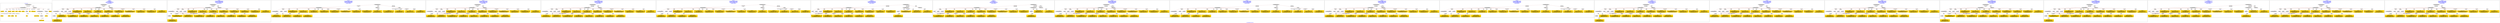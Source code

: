 digraph n0 {
fontcolor="blue"
remincross="true"
label="s19-s-indianapolis-artworks.xml"
subgraph cluster_0 {
label="1-correct model"
n2[style="filled",color="white",fillcolor="lightgray",label="CulturalHeritageObject1"];
n3[shape="plaintext",style="filled",fillcolor="gold",label="creationDate"];
n4[style="filled",color="white",fillcolor="lightgray",label="Person1"];
n5[shape="plaintext",style="filled",fillcolor="gold",label="galleryLabel"];
n6[shape="plaintext",style="filled",fillcolor="gold",label="dimensions"];
n7[shape="plaintext",style="filled",fillcolor="gold",label="materials"];
n8[shape="plaintext",style="filled",fillcolor="gold",label="creditLine"];
n9[shape="plaintext",style="filled",fillcolor="gold",label="provenance"];
n10[style="filled",color="white",fillcolor="lightgray",label="Concept1"];
n11[shape="plaintext",style="filled",fillcolor="gold",label="title"];
n12[shape="plaintext",style="filled",fillcolor="gold",label="accessionNumber"];
n13[style="filled",color="white",fillcolor="lightgray",label="CulturalHeritageObject2"];
n14[style="filled",color="white",fillcolor="lightgray",label="Document2"];
n15[shape="plaintext",style="filled",fillcolor="gold",label="relatedArtworksTitle"];
n16[style="filled",color="white",fillcolor="lightgray",label="Document1"];
n17[shape="plaintext",style="filled",fillcolor="gold",label="nationality"];
n18[shape="plaintext",style="filled",fillcolor="gold",label="birthDate"];
n19[shape="plaintext",style="filled",fillcolor="gold",label="deathDate"];
n20[shape="plaintext",style="filled",fillcolor="gold",label="artist"];
n21[style="filled",color="white",fillcolor="lightgray",label="EuropeanaAggregation1"];
n22[style="filled",color="white",fillcolor="lightgray",label="WebResource1"];
n23[shape="plaintext",style="filled",fillcolor="gold",label="imageURL"];
n24[shape="plaintext",style="filled",fillcolor="gold",label="values"];
n25[shape="plaintext",style="filled",fillcolor="gold",label="relatedArtworksURL"];
n26[shape="plaintext",style="filled",fillcolor="gold",label="sourceURL"];
}
subgraph cluster_1 {
label="candidate 0\nlink coherence:1.0\nnode coherence:1.0\nconfidence:0.7328150445154406\nmapping score:0.6756442305247546\ncost:23.99998\n-precision:0.92-recall:0.92"
n28[style="filled",color="white",fillcolor="lightgray",label="CulturalHeritageObject1"];
n29[style="filled",color="white",fillcolor="lightgray",label="CulturalHeritageObject2"];
n30[style="filled",color="white",fillcolor="lightgray",label="Person1"];
n31[style="filled",color="white",fillcolor="lightgray",label="Concept1"];
n32[style="filled",color="white",fillcolor="lightgray",label="Document1"];
n33[style="filled",color="white",fillcolor="lightgray",label="Document2"];
n34[style="filled",color="white",fillcolor="lightgray",label="EuropeanaAggregation1"];
n35[style="filled",color="white",fillcolor="lightgray",label="WebResource1"];
n36[shape="plaintext",style="filled",fillcolor="gold",label="materials\n[CulturalHeritageObject,medium,0.942]\n[CulturalHeritageObject,description,0.049]\n[CulturalHeritageObject,extent,0.008]\n[Concept,prefLabel,0.0]"];
n37[shape="plaintext",style="filled",fillcolor="gold",label="title\n[CulturalHeritageObject,title,0.422]\n[Document,classLink,0.293]\n[WebResource,classLink,0.208]\n[CulturalHeritageObject,provenance,0.077]"];
n38[shape="plaintext",style="filled",fillcolor="gold",label="creationDate\n[CulturalHeritageObject,created,0.819]\n[Person,dateOfDeath,0.093]\n[Person,dateOfBirth,0.064]\n[CulturalHeritageObject,description,0.024]"];
n39[shape="plaintext",style="filled",fillcolor="gold",label="dimensions\n[CulturalHeritageObject,extent,0.93]\n[Person,nameOfThePerson,0.039]\n[CulturalHeritageObject,provenance,0.018]\n[WebResource,classLink,0.013]"];
n40[shape="plaintext",style="filled",fillcolor="gold",label="nationality\n[Person,countryAssociatedWithThePerson,0.786]\n[Concept,prefLabel,0.088]\n[CulturalHeritageObject,provenance,0.066]\n[CulturalHeritageObject,description,0.061]"];
n41[shape="plaintext",style="filled",fillcolor="gold",label="galleryLabel\n[CulturalHeritageObject,description,0.811]\n[CulturalHeritageObject,provenance,0.084]\n[Document,classLink,0.055]\n[CulturalHeritageObject,title,0.05]"];
n42[shape="plaintext",style="filled",fillcolor="gold",label="imageURL\n[WebResource,classLink,0.917]\n[Document,classLink,0.081]\n[Person,nameOfThePerson,0.001]\n[CulturalHeritageObject,provenance,0.001]"];
n43[shape="plaintext",style="filled",fillcolor="gold",label="accessionNumber\n[CulturalHeritageObject,accessionNumber,1.0]\n[CulturalHeritageObject,provenance,0.0]\n[CulturalHeritageObject,extent,0.0]"];
n44[shape="plaintext",style="filled",fillcolor="gold",label="relatedArtworksTitle\n[CulturalHeritageObject,title,0.435]\n[Document,classLink,0.318]\n[WebResource,classLink,0.139]\n[CulturalHeritageObject,provenance,0.107]"];
n45[shape="plaintext",style="filled",fillcolor="gold",label="birthDate\n[Person,dateOfBirth,0.688]\n[CulturalHeritageObject,created,0.256]\n[Person,dateOfDeath,0.05]\n[CulturalHeritageObject,description,0.006]"];
n46[shape="plaintext",style="filled",fillcolor="gold",label="artist\n[Person,nameOfThePerson,0.495]\n[Document,classLink,0.249]\n[WebResource,classLink,0.168]\n[CulturalHeritageObject,provenance,0.088]"];
n47[shape="plaintext",style="filled",fillcolor="gold",label="creditLine\n[CulturalHeritageObject,provenance,0.893]\n[Document,classLink,0.048]\n[CulturalHeritageObject,title,0.034]\n[WebResource,classLink,0.025]"];
n48[shape="plaintext",style="filled",fillcolor="gold",label="provenance\n[CulturalHeritageObject,provenance,0.801]\n[CulturalHeritageObject,description,0.083]\n[Document,classLink,0.072]\n[CulturalHeritageObject,title,0.045]"];
n49[shape="plaintext",style="filled",fillcolor="gold",label="deathDate\n[Person,dateOfDeath,0.668]\n[CulturalHeritageObject,created,0.259]\n[Person,dateOfBirth,0.048]\n[CulturalHeritageObject,provenance,0.024]"];
n50[shape="plaintext",style="filled",fillcolor="gold",label="relatedArtworksURL\n[Document,classLink,0.526]\n[WebResource,classLink,0.386]\n[CulturalHeritageObject,provenance,0.054]\n[Person,nameOfThePerson,0.034]"];
n51[shape="plaintext",style="filled",fillcolor="gold",label="sourceURL\n[Document,classLink,0.531]\n[WebResource,classLink,0.39]\n[CulturalHeritageObject,provenance,0.05]\n[Person,nameOfThePerson,0.029]"];
n52[shape="plaintext",style="filled",fillcolor="gold",label="values\n[Concept,prefLabel,0.794]\n[CulturalHeritageObject,title,0.08]\n[CulturalHeritageObject,description,0.074]\n[Document,classLink,0.052]"];
}
subgraph cluster_2 {
label="candidate 1\nlink coherence:0.9583333333333334\nnode coherence:0.9583333333333334\nconfidence:0.7328150445154406\nmapping score:0.6617553416358658\ncost:122.99998\n-precision:0.88-recall:0.88"
n54[style="filled",color="white",fillcolor="lightgray",label="CulturalHeritageObject1"];
n55[style="filled",color="white",fillcolor="lightgray",label="CulturalHeritageObject2"];
n56[style="filled",color="white",fillcolor="lightgray",label="Person1"];
n57[style="filled",color="white",fillcolor="lightgray",label="Concept1"];
n58[style="filled",color="white",fillcolor="lightgray",label="Document1"];
n59[style="filled",color="white",fillcolor="lightgray",label="Document2"];
n60[style="filled",color="white",fillcolor="lightgray",label="EuropeanaAggregation1"];
n61[style="filled",color="white",fillcolor="lightgray",label="WebResource1"];
n62[shape="plaintext",style="filled",fillcolor="gold",label="materials\n[CulturalHeritageObject,medium,0.942]\n[CulturalHeritageObject,description,0.049]\n[CulturalHeritageObject,extent,0.008]\n[Concept,prefLabel,0.0]"];
n63[shape="plaintext",style="filled",fillcolor="gold",label="title\n[CulturalHeritageObject,title,0.422]\n[Document,classLink,0.293]\n[WebResource,classLink,0.208]\n[CulturalHeritageObject,provenance,0.077]"];
n64[shape="plaintext",style="filled",fillcolor="gold",label="creationDate\n[CulturalHeritageObject,created,0.819]\n[Person,dateOfDeath,0.093]\n[Person,dateOfBirth,0.064]\n[CulturalHeritageObject,description,0.024]"];
n65[shape="plaintext",style="filled",fillcolor="gold",label="dimensions\n[CulturalHeritageObject,extent,0.93]\n[Person,nameOfThePerson,0.039]\n[CulturalHeritageObject,provenance,0.018]\n[WebResource,classLink,0.013]"];
n66[shape="plaintext",style="filled",fillcolor="gold",label="nationality\n[Person,countryAssociatedWithThePerson,0.786]\n[Concept,prefLabel,0.088]\n[CulturalHeritageObject,provenance,0.066]\n[CulturalHeritageObject,description,0.061]"];
n67[shape="plaintext",style="filled",fillcolor="gold",label="galleryLabel\n[CulturalHeritageObject,description,0.811]\n[CulturalHeritageObject,provenance,0.084]\n[Document,classLink,0.055]\n[CulturalHeritageObject,title,0.05]"];
n68[shape="plaintext",style="filled",fillcolor="gold",label="imageURL\n[WebResource,classLink,0.917]\n[Document,classLink,0.081]\n[Person,nameOfThePerson,0.001]\n[CulturalHeritageObject,provenance,0.001]"];
n69[shape="plaintext",style="filled",fillcolor="gold",label="accessionNumber\n[CulturalHeritageObject,accessionNumber,1.0]\n[CulturalHeritageObject,provenance,0.0]\n[CulturalHeritageObject,extent,0.0]"];
n70[shape="plaintext",style="filled",fillcolor="gold",label="relatedArtworksTitle\n[CulturalHeritageObject,title,0.435]\n[Document,classLink,0.318]\n[WebResource,classLink,0.139]\n[CulturalHeritageObject,provenance,0.107]"];
n71[shape="plaintext",style="filled",fillcolor="gold",label="birthDate\n[Person,dateOfBirth,0.688]\n[CulturalHeritageObject,created,0.256]\n[Person,dateOfDeath,0.05]\n[CulturalHeritageObject,description,0.006]"];
n72[shape="plaintext",style="filled",fillcolor="gold",label="artist\n[Person,nameOfThePerson,0.495]\n[Document,classLink,0.249]\n[WebResource,classLink,0.168]\n[CulturalHeritageObject,provenance,0.088]"];
n73[shape="plaintext",style="filled",fillcolor="gold",label="creditLine\n[CulturalHeritageObject,provenance,0.893]\n[Document,classLink,0.048]\n[CulturalHeritageObject,title,0.034]\n[WebResource,classLink,0.025]"];
n74[shape="plaintext",style="filled",fillcolor="gold",label="provenance\n[CulturalHeritageObject,provenance,0.801]\n[CulturalHeritageObject,description,0.083]\n[Document,classLink,0.072]\n[CulturalHeritageObject,title,0.045]"];
n75[shape="plaintext",style="filled",fillcolor="gold",label="deathDate\n[Person,dateOfDeath,0.668]\n[CulturalHeritageObject,created,0.259]\n[Person,dateOfBirth,0.048]\n[CulturalHeritageObject,provenance,0.024]"];
n76[shape="plaintext",style="filled",fillcolor="gold",label="relatedArtworksURL\n[Document,classLink,0.526]\n[WebResource,classLink,0.386]\n[CulturalHeritageObject,provenance,0.054]\n[Person,nameOfThePerson,0.034]"];
n77[shape="plaintext",style="filled",fillcolor="gold",label="sourceURL\n[Document,classLink,0.531]\n[WebResource,classLink,0.39]\n[CulturalHeritageObject,provenance,0.05]\n[Person,nameOfThePerson,0.029]"];
n78[shape="plaintext",style="filled",fillcolor="gold",label="values\n[Concept,prefLabel,0.794]\n[CulturalHeritageObject,title,0.08]\n[CulturalHeritageObject,description,0.074]\n[Document,classLink,0.052]"];
}
subgraph cluster_3 {
label="candidate 10\nlink coherence:0.9130434782608695\nnode coherence:0.9565217391304348\nconfidence:0.7050249419190059\nmapping score:0.6616920309380488\ncost:221.010002\n-precision:0.91-recall:0.88"
n80[style="filled",color="white",fillcolor="lightgray",label="CulturalHeritageObject1"];
n81[style="filled",color="white",fillcolor="lightgray",label="CulturalHeritageObject2"];
n82[style="filled",color="white",fillcolor="lightgray",label="Concept1"];
n83[style="filled",color="white",fillcolor="lightgray",label="Document1"];
n84[style="filled",color="white",fillcolor="lightgray",label="EuropeanaAggregation1"];
n85[style="filled",color="white",fillcolor="lightgray",label="WebResource1"];
n86[style="filled",color="white",fillcolor="lightgray",label="Person1"];
n87[shape="plaintext",style="filled",fillcolor="gold",label="materials\n[CulturalHeritageObject,medium,0.942]\n[CulturalHeritageObject,description,0.049]\n[CulturalHeritageObject,extent,0.008]\n[Concept,prefLabel,0.0]"];
n88[shape="plaintext",style="filled",fillcolor="gold",label="title\n[CulturalHeritageObject,title,0.422]\n[Document,classLink,0.293]\n[WebResource,classLink,0.208]\n[CulturalHeritageObject,provenance,0.077]"];
n89[shape="plaintext",style="filled",fillcolor="gold",label="creationDate\n[CulturalHeritageObject,created,0.819]\n[Person,dateOfDeath,0.093]\n[Person,dateOfBirth,0.064]\n[CulturalHeritageObject,description,0.024]"];
n90[shape="plaintext",style="filled",fillcolor="gold",label="dimensions\n[CulturalHeritageObject,extent,0.93]\n[Person,nameOfThePerson,0.039]\n[CulturalHeritageObject,provenance,0.018]\n[WebResource,classLink,0.013]"];
n91[shape="plaintext",style="filled",fillcolor="gold",label="nationality\n[Person,countryAssociatedWithThePerson,0.786]\n[Concept,prefLabel,0.088]\n[CulturalHeritageObject,provenance,0.066]\n[CulturalHeritageObject,description,0.061]"];
n92[shape="plaintext",style="filled",fillcolor="gold",label="relatedArtworksURL\n[Document,classLink,0.526]\n[WebResource,classLink,0.386]\n[CulturalHeritageObject,provenance,0.054]\n[Person,nameOfThePerson,0.034]"];
n93[shape="plaintext",style="filled",fillcolor="gold",label="galleryLabel\n[CulturalHeritageObject,description,0.811]\n[CulturalHeritageObject,provenance,0.084]\n[Document,classLink,0.055]\n[CulturalHeritageObject,title,0.05]"];
n94[shape="plaintext",style="filled",fillcolor="gold",label="imageURL\n[WebResource,classLink,0.917]\n[Document,classLink,0.081]\n[Person,nameOfThePerson,0.001]\n[CulturalHeritageObject,provenance,0.001]"];
n95[shape="plaintext",style="filled",fillcolor="gold",label="accessionNumber\n[CulturalHeritageObject,accessionNumber,1.0]\n[CulturalHeritageObject,provenance,0.0]\n[CulturalHeritageObject,extent,0.0]"];
n96[shape="plaintext",style="filled",fillcolor="gold",label="relatedArtworksTitle\n[CulturalHeritageObject,title,0.435]\n[Document,classLink,0.318]\n[WebResource,classLink,0.139]\n[CulturalHeritageObject,provenance,0.107]"];
n97[shape="plaintext",style="filled",fillcolor="gold",label="birthDate\n[Person,dateOfBirth,0.688]\n[CulturalHeritageObject,created,0.256]\n[Person,dateOfDeath,0.05]\n[CulturalHeritageObject,description,0.006]"];
n98[shape="plaintext",style="filled",fillcolor="gold",label="artist\n[Person,nameOfThePerson,0.495]\n[Document,classLink,0.249]\n[WebResource,classLink,0.168]\n[CulturalHeritageObject,provenance,0.088]"];
n99[shape="plaintext",style="filled",fillcolor="gold",label="creditLine\n[CulturalHeritageObject,provenance,0.893]\n[Document,classLink,0.048]\n[CulturalHeritageObject,title,0.034]\n[WebResource,classLink,0.025]"];
n100[shape="plaintext",style="filled",fillcolor="gold",label="provenance\n[CulturalHeritageObject,provenance,0.801]\n[CulturalHeritageObject,description,0.083]\n[Document,classLink,0.072]\n[CulturalHeritageObject,title,0.045]"];
n101[shape="plaintext",style="filled",fillcolor="gold",label="deathDate\n[Person,dateOfDeath,0.668]\n[CulturalHeritageObject,created,0.259]\n[Person,dateOfBirth,0.048]\n[CulturalHeritageObject,provenance,0.024]"];
n102[shape="plaintext",style="filled",fillcolor="gold",label="sourceURL\n[Document,classLink,0.531]\n[WebResource,classLink,0.39]\n[CulturalHeritageObject,provenance,0.05]\n[Person,nameOfThePerson,0.029]"];
n103[shape="plaintext",style="filled",fillcolor="gold",label="values\n[Concept,prefLabel,0.794]\n[CulturalHeritageObject,title,0.08]\n[CulturalHeritageObject,description,0.074]\n[Document,classLink,0.052]"];
}
subgraph cluster_4 {
label="candidate 11\nlink coherence:0.9130434782608695\nnode coherence:0.9565217391304348\nconfidence:0.7045398570157468\nmapping score:0.6615303359702959\ncost:121.99998\n-precision:0.87-recall:0.83"
n105[style="filled",color="white",fillcolor="lightgray",label="CulturalHeritageObject1"];
n106[style="filled",color="white",fillcolor="lightgray",label="CulturalHeritageObject2"];
n107[style="filled",color="white",fillcolor="lightgray",label="Person1"];
n108[style="filled",color="white",fillcolor="lightgray",label="Concept1"];
n109[style="filled",color="white",fillcolor="lightgray",label="Document1"];
n110[style="filled",color="white",fillcolor="lightgray",label="EuropeanaAggregation1"];
n111[style="filled",color="white",fillcolor="lightgray",label="WebResource1"];
n112[shape="plaintext",style="filled",fillcolor="gold",label="materials\n[CulturalHeritageObject,medium,0.942]\n[CulturalHeritageObject,description,0.049]\n[CulturalHeritageObject,extent,0.008]\n[Concept,prefLabel,0.0]"];
n113[shape="plaintext",style="filled",fillcolor="gold",label="title\n[CulturalHeritageObject,title,0.422]\n[Document,classLink,0.293]\n[WebResource,classLink,0.208]\n[CulturalHeritageObject,provenance,0.077]"];
n114[shape="plaintext",style="filled",fillcolor="gold",label="creationDate\n[CulturalHeritageObject,created,0.819]\n[Person,dateOfDeath,0.093]\n[Person,dateOfBirth,0.064]\n[CulturalHeritageObject,description,0.024]"];
n115[shape="plaintext",style="filled",fillcolor="gold",label="dimensions\n[CulturalHeritageObject,extent,0.93]\n[Person,nameOfThePerson,0.039]\n[CulturalHeritageObject,provenance,0.018]\n[WebResource,classLink,0.013]"];
n116[shape="plaintext",style="filled",fillcolor="gold",label="nationality\n[Person,countryAssociatedWithThePerson,0.786]\n[Concept,prefLabel,0.088]\n[CulturalHeritageObject,provenance,0.066]\n[CulturalHeritageObject,description,0.061]"];
n117[shape="plaintext",style="filled",fillcolor="gold",label="sourceURL\n[Document,classLink,0.531]\n[WebResource,classLink,0.39]\n[CulturalHeritageObject,provenance,0.05]\n[Person,nameOfThePerson,0.029]"];
n118[shape="plaintext",style="filled",fillcolor="gold",label="galleryLabel\n[CulturalHeritageObject,description,0.811]\n[CulturalHeritageObject,provenance,0.084]\n[Document,classLink,0.055]\n[CulturalHeritageObject,title,0.05]"];
n119[shape="plaintext",style="filled",fillcolor="gold",label="imageURL\n[WebResource,classLink,0.917]\n[Document,classLink,0.081]\n[Person,nameOfThePerson,0.001]\n[CulturalHeritageObject,provenance,0.001]"];
n120[shape="plaintext",style="filled",fillcolor="gold",label="accessionNumber\n[CulturalHeritageObject,accessionNumber,1.0]\n[CulturalHeritageObject,provenance,0.0]\n[CulturalHeritageObject,extent,0.0]"];
n121[shape="plaintext",style="filled",fillcolor="gold",label="relatedArtworksTitle\n[CulturalHeritageObject,title,0.435]\n[Document,classLink,0.318]\n[WebResource,classLink,0.139]\n[CulturalHeritageObject,provenance,0.107]"];
n122[shape="plaintext",style="filled",fillcolor="gold",label="birthDate\n[Person,dateOfBirth,0.688]\n[CulturalHeritageObject,created,0.256]\n[Person,dateOfDeath,0.05]\n[CulturalHeritageObject,description,0.006]"];
n123[shape="plaintext",style="filled",fillcolor="gold",label="artist\n[Person,nameOfThePerson,0.495]\n[Document,classLink,0.249]\n[WebResource,classLink,0.168]\n[CulturalHeritageObject,provenance,0.088]"];
n124[shape="plaintext",style="filled",fillcolor="gold",label="creditLine\n[CulturalHeritageObject,provenance,0.893]\n[Document,classLink,0.048]\n[CulturalHeritageObject,title,0.034]\n[WebResource,classLink,0.025]"];
n125[shape="plaintext",style="filled",fillcolor="gold",label="provenance\n[CulturalHeritageObject,provenance,0.801]\n[CulturalHeritageObject,description,0.083]\n[Document,classLink,0.072]\n[CulturalHeritageObject,title,0.045]"];
n126[shape="plaintext",style="filled",fillcolor="gold",label="deathDate\n[Person,dateOfDeath,0.668]\n[CulturalHeritageObject,created,0.259]\n[Person,dateOfBirth,0.048]\n[CulturalHeritageObject,provenance,0.024]"];
n127[shape="plaintext",style="filled",fillcolor="gold",label="relatedArtworksURL\n[Document,classLink,0.526]\n[WebResource,classLink,0.386]\n[CulturalHeritageObject,provenance,0.054]\n[Person,nameOfThePerson,0.034]"];
n128[shape="plaintext",style="filled",fillcolor="gold",label="values\n[Concept,prefLabel,0.794]\n[CulturalHeritageObject,title,0.08]\n[CulturalHeritageObject,description,0.074]\n[Document,classLink,0.052]"];
}
subgraph cluster_5 {
label="candidate 12\nlink coherence:0.9130434782608695\nnode coherence:0.9565217391304348\nconfidence:0.7045398570157468\nmapping score:0.6615303359702959\ncost:221.009982\n-precision:0.87-recall:0.83"
n130[style="filled",color="white",fillcolor="lightgray",label="CulturalHeritageObject1"];
n131[style="filled",color="white",fillcolor="lightgray",label="CulturalHeritageObject2"];
n132[style="filled",color="white",fillcolor="lightgray",label="Person1"];
n133[style="filled",color="white",fillcolor="lightgray",label="Concept1"];
n134[style="filled",color="white",fillcolor="lightgray",label="Document1"];
n135[style="filled",color="white",fillcolor="lightgray",label="EuropeanaAggregation1"];
n136[style="filled",color="white",fillcolor="lightgray",label="WebResource1"];
n137[shape="plaintext",style="filled",fillcolor="gold",label="materials\n[CulturalHeritageObject,medium,0.942]\n[CulturalHeritageObject,description,0.049]\n[CulturalHeritageObject,extent,0.008]\n[Concept,prefLabel,0.0]"];
n138[shape="plaintext",style="filled",fillcolor="gold",label="title\n[CulturalHeritageObject,title,0.422]\n[Document,classLink,0.293]\n[WebResource,classLink,0.208]\n[CulturalHeritageObject,provenance,0.077]"];
n139[shape="plaintext",style="filled",fillcolor="gold",label="creationDate\n[CulturalHeritageObject,created,0.819]\n[Person,dateOfDeath,0.093]\n[Person,dateOfBirth,0.064]\n[CulturalHeritageObject,description,0.024]"];
n140[shape="plaintext",style="filled",fillcolor="gold",label="dimensions\n[CulturalHeritageObject,extent,0.93]\n[Person,nameOfThePerson,0.039]\n[CulturalHeritageObject,provenance,0.018]\n[WebResource,classLink,0.013]"];
n141[shape="plaintext",style="filled",fillcolor="gold",label="nationality\n[Person,countryAssociatedWithThePerson,0.786]\n[Concept,prefLabel,0.088]\n[CulturalHeritageObject,provenance,0.066]\n[CulturalHeritageObject,description,0.061]"];
n142[shape="plaintext",style="filled",fillcolor="gold",label="sourceURL\n[Document,classLink,0.531]\n[WebResource,classLink,0.39]\n[CulturalHeritageObject,provenance,0.05]\n[Person,nameOfThePerson,0.029]"];
n143[shape="plaintext",style="filled",fillcolor="gold",label="galleryLabel\n[CulturalHeritageObject,description,0.811]\n[CulturalHeritageObject,provenance,0.084]\n[Document,classLink,0.055]\n[CulturalHeritageObject,title,0.05]"];
n144[shape="plaintext",style="filled",fillcolor="gold",label="imageURL\n[WebResource,classLink,0.917]\n[Document,classLink,0.081]\n[Person,nameOfThePerson,0.001]\n[CulturalHeritageObject,provenance,0.001]"];
n145[shape="plaintext",style="filled",fillcolor="gold",label="accessionNumber\n[CulturalHeritageObject,accessionNumber,1.0]\n[CulturalHeritageObject,provenance,0.0]\n[CulturalHeritageObject,extent,0.0]"];
n146[shape="plaintext",style="filled",fillcolor="gold",label="relatedArtworksTitle\n[CulturalHeritageObject,title,0.435]\n[Document,classLink,0.318]\n[WebResource,classLink,0.139]\n[CulturalHeritageObject,provenance,0.107]"];
n147[shape="plaintext",style="filled",fillcolor="gold",label="birthDate\n[Person,dateOfBirth,0.688]\n[CulturalHeritageObject,created,0.256]\n[Person,dateOfDeath,0.05]\n[CulturalHeritageObject,description,0.006]"];
n148[shape="plaintext",style="filled",fillcolor="gold",label="artist\n[Person,nameOfThePerson,0.495]\n[Document,classLink,0.249]\n[WebResource,classLink,0.168]\n[CulturalHeritageObject,provenance,0.088]"];
n149[shape="plaintext",style="filled",fillcolor="gold",label="creditLine\n[CulturalHeritageObject,provenance,0.893]\n[Document,classLink,0.048]\n[CulturalHeritageObject,title,0.034]\n[WebResource,classLink,0.025]"];
n150[shape="plaintext",style="filled",fillcolor="gold",label="provenance\n[CulturalHeritageObject,provenance,0.801]\n[CulturalHeritageObject,description,0.083]\n[Document,classLink,0.072]\n[CulturalHeritageObject,title,0.045]"];
n151[shape="plaintext",style="filled",fillcolor="gold",label="deathDate\n[Person,dateOfDeath,0.668]\n[CulturalHeritageObject,created,0.259]\n[Person,dateOfBirth,0.048]\n[CulturalHeritageObject,provenance,0.024]"];
n152[shape="plaintext",style="filled",fillcolor="gold",label="relatedArtworksURL\n[Document,classLink,0.526]\n[WebResource,classLink,0.386]\n[CulturalHeritageObject,provenance,0.054]\n[Person,nameOfThePerson,0.034]"];
n153[shape="plaintext",style="filled",fillcolor="gold",label="values\n[Concept,prefLabel,0.794]\n[CulturalHeritageObject,title,0.08]\n[CulturalHeritageObject,description,0.074]\n[Document,classLink,0.052]"];
}
subgraph cluster_6 {
label="candidate 13\nlink coherence:0.9130434782608695\nnode coherence:0.9565217391304348\nconfidence:0.7045398570157468\nmapping score:0.6615303359702959\ncost:221.010002\n-precision:0.87-recall:0.83"
n155[style="filled",color="white",fillcolor="lightgray",label="CulturalHeritageObject1"];
n156[style="filled",color="white",fillcolor="lightgray",label="CulturalHeritageObject2"];
n157[style="filled",color="white",fillcolor="lightgray",label="Concept1"];
n158[style="filled",color="white",fillcolor="lightgray",label="Document1"];
n159[style="filled",color="white",fillcolor="lightgray",label="EuropeanaAggregation1"];
n160[style="filled",color="white",fillcolor="lightgray",label="WebResource1"];
n161[style="filled",color="white",fillcolor="lightgray",label="Person1"];
n162[shape="plaintext",style="filled",fillcolor="gold",label="materials\n[CulturalHeritageObject,medium,0.942]\n[CulturalHeritageObject,description,0.049]\n[CulturalHeritageObject,extent,0.008]\n[Concept,prefLabel,0.0]"];
n163[shape="plaintext",style="filled",fillcolor="gold",label="title\n[CulturalHeritageObject,title,0.422]\n[Document,classLink,0.293]\n[WebResource,classLink,0.208]\n[CulturalHeritageObject,provenance,0.077]"];
n164[shape="plaintext",style="filled",fillcolor="gold",label="creationDate\n[CulturalHeritageObject,created,0.819]\n[Person,dateOfDeath,0.093]\n[Person,dateOfBirth,0.064]\n[CulturalHeritageObject,description,0.024]"];
n165[shape="plaintext",style="filled",fillcolor="gold",label="dimensions\n[CulturalHeritageObject,extent,0.93]\n[Person,nameOfThePerson,0.039]\n[CulturalHeritageObject,provenance,0.018]\n[WebResource,classLink,0.013]"];
n166[shape="plaintext",style="filled",fillcolor="gold",label="nationality\n[Person,countryAssociatedWithThePerson,0.786]\n[Concept,prefLabel,0.088]\n[CulturalHeritageObject,provenance,0.066]\n[CulturalHeritageObject,description,0.061]"];
n167[shape="plaintext",style="filled",fillcolor="gold",label="sourceURL\n[Document,classLink,0.531]\n[WebResource,classLink,0.39]\n[CulturalHeritageObject,provenance,0.05]\n[Person,nameOfThePerson,0.029]"];
n168[shape="plaintext",style="filled",fillcolor="gold",label="galleryLabel\n[CulturalHeritageObject,description,0.811]\n[CulturalHeritageObject,provenance,0.084]\n[Document,classLink,0.055]\n[CulturalHeritageObject,title,0.05]"];
n169[shape="plaintext",style="filled",fillcolor="gold",label="imageURL\n[WebResource,classLink,0.917]\n[Document,classLink,0.081]\n[Person,nameOfThePerson,0.001]\n[CulturalHeritageObject,provenance,0.001]"];
n170[shape="plaintext",style="filled",fillcolor="gold",label="accessionNumber\n[CulturalHeritageObject,accessionNumber,1.0]\n[CulturalHeritageObject,provenance,0.0]\n[CulturalHeritageObject,extent,0.0]"];
n171[shape="plaintext",style="filled",fillcolor="gold",label="relatedArtworksTitle\n[CulturalHeritageObject,title,0.435]\n[Document,classLink,0.318]\n[WebResource,classLink,0.139]\n[CulturalHeritageObject,provenance,0.107]"];
n172[shape="plaintext",style="filled",fillcolor="gold",label="birthDate\n[Person,dateOfBirth,0.688]\n[CulturalHeritageObject,created,0.256]\n[Person,dateOfDeath,0.05]\n[CulturalHeritageObject,description,0.006]"];
n173[shape="plaintext",style="filled",fillcolor="gold",label="artist\n[Person,nameOfThePerson,0.495]\n[Document,classLink,0.249]\n[WebResource,classLink,0.168]\n[CulturalHeritageObject,provenance,0.088]"];
n174[shape="plaintext",style="filled",fillcolor="gold",label="creditLine\n[CulturalHeritageObject,provenance,0.893]\n[Document,classLink,0.048]\n[CulturalHeritageObject,title,0.034]\n[WebResource,classLink,0.025]"];
n175[shape="plaintext",style="filled",fillcolor="gold",label="provenance\n[CulturalHeritageObject,provenance,0.801]\n[CulturalHeritageObject,description,0.083]\n[Document,classLink,0.072]\n[CulturalHeritageObject,title,0.045]"];
n176[shape="plaintext",style="filled",fillcolor="gold",label="deathDate\n[Person,dateOfDeath,0.668]\n[CulturalHeritageObject,created,0.259]\n[Person,dateOfBirth,0.048]\n[CulturalHeritageObject,provenance,0.024]"];
n177[shape="plaintext",style="filled",fillcolor="gold",label="relatedArtworksURL\n[Document,classLink,0.526]\n[WebResource,classLink,0.386]\n[CulturalHeritageObject,provenance,0.054]\n[Person,nameOfThePerson,0.034]"];
n178[shape="plaintext",style="filled",fillcolor="gold",label="values\n[Concept,prefLabel,0.794]\n[CulturalHeritageObject,title,0.08]\n[CulturalHeritageObject,description,0.074]\n[Document,classLink,0.052]"];
}
subgraph cluster_7 {
label="candidate 14\nlink coherence:0.875\nnode coherence:0.9583333333333334\nconfidence:0.7328150445154406\nmapping score:0.6617553416358658\ncost:321.019984\n-precision:0.79-recall:0.79"
n180[style="filled",color="white",fillcolor="lightgray",label="CulturalHeritageObject1"];
n181[style="filled",color="white",fillcolor="lightgray",label="Person1"];
n182[style="filled",color="white",fillcolor="lightgray",label="Concept1"];
n183[style="filled",color="white",fillcolor="lightgray",label="Document1"];
n184[style="filled",color="white",fillcolor="lightgray",label="CulturalHeritageObject2"];
n185[style="filled",color="white",fillcolor="lightgray",label="Document2"];
n186[style="filled",color="white",fillcolor="lightgray",label="EuropeanaAggregation1"];
n187[style="filled",color="white",fillcolor="lightgray",label="WebResource1"];
n188[shape="plaintext",style="filled",fillcolor="gold",label="materials\n[CulturalHeritageObject,medium,0.942]\n[CulturalHeritageObject,description,0.049]\n[CulturalHeritageObject,extent,0.008]\n[Concept,prefLabel,0.0]"];
n189[shape="plaintext",style="filled",fillcolor="gold",label="title\n[CulturalHeritageObject,title,0.422]\n[Document,classLink,0.293]\n[WebResource,classLink,0.208]\n[CulturalHeritageObject,provenance,0.077]"];
n190[shape="plaintext",style="filled",fillcolor="gold",label="creationDate\n[CulturalHeritageObject,created,0.819]\n[Person,dateOfDeath,0.093]\n[Person,dateOfBirth,0.064]\n[CulturalHeritageObject,description,0.024]"];
n191[shape="plaintext",style="filled",fillcolor="gold",label="dimensions\n[CulturalHeritageObject,extent,0.93]\n[Person,nameOfThePerson,0.039]\n[CulturalHeritageObject,provenance,0.018]\n[WebResource,classLink,0.013]"];
n192[shape="plaintext",style="filled",fillcolor="gold",label="nationality\n[Person,countryAssociatedWithThePerson,0.786]\n[Concept,prefLabel,0.088]\n[CulturalHeritageObject,provenance,0.066]\n[CulturalHeritageObject,description,0.061]"];
n193[shape="plaintext",style="filled",fillcolor="gold",label="galleryLabel\n[CulturalHeritageObject,description,0.811]\n[CulturalHeritageObject,provenance,0.084]\n[Document,classLink,0.055]\n[CulturalHeritageObject,title,0.05]"];
n194[shape="plaintext",style="filled",fillcolor="gold",label="imageURL\n[WebResource,classLink,0.917]\n[Document,classLink,0.081]\n[Person,nameOfThePerson,0.001]\n[CulturalHeritageObject,provenance,0.001]"];
n195[shape="plaintext",style="filled",fillcolor="gold",label="accessionNumber\n[CulturalHeritageObject,accessionNumber,1.0]\n[CulturalHeritageObject,provenance,0.0]\n[CulturalHeritageObject,extent,0.0]"];
n196[shape="plaintext",style="filled",fillcolor="gold",label="relatedArtworksTitle\n[CulturalHeritageObject,title,0.435]\n[Document,classLink,0.318]\n[WebResource,classLink,0.139]\n[CulturalHeritageObject,provenance,0.107]"];
n197[shape="plaintext",style="filled",fillcolor="gold",label="birthDate\n[Person,dateOfBirth,0.688]\n[CulturalHeritageObject,created,0.256]\n[Person,dateOfDeath,0.05]\n[CulturalHeritageObject,description,0.006]"];
n198[shape="plaintext",style="filled",fillcolor="gold",label="artist\n[Person,nameOfThePerson,0.495]\n[Document,classLink,0.249]\n[WebResource,classLink,0.168]\n[CulturalHeritageObject,provenance,0.088]"];
n199[shape="plaintext",style="filled",fillcolor="gold",label="creditLine\n[CulturalHeritageObject,provenance,0.893]\n[Document,classLink,0.048]\n[CulturalHeritageObject,title,0.034]\n[WebResource,classLink,0.025]"];
n200[shape="plaintext",style="filled",fillcolor="gold",label="provenance\n[CulturalHeritageObject,provenance,0.801]\n[CulturalHeritageObject,description,0.083]\n[Document,classLink,0.072]\n[CulturalHeritageObject,title,0.045]"];
n201[shape="plaintext",style="filled",fillcolor="gold",label="deathDate\n[Person,dateOfDeath,0.668]\n[CulturalHeritageObject,created,0.259]\n[Person,dateOfBirth,0.048]\n[CulturalHeritageObject,provenance,0.024]"];
n202[shape="plaintext",style="filled",fillcolor="gold",label="relatedArtworksURL\n[Document,classLink,0.526]\n[WebResource,classLink,0.386]\n[CulturalHeritageObject,provenance,0.054]\n[Person,nameOfThePerson,0.034]"];
n203[shape="plaintext",style="filled",fillcolor="gold",label="sourceURL\n[Document,classLink,0.531]\n[WebResource,classLink,0.39]\n[CulturalHeritageObject,provenance,0.05]\n[Person,nameOfThePerson,0.029]"];
n204[shape="plaintext",style="filled",fillcolor="gold",label="values\n[Concept,prefLabel,0.794]\n[CulturalHeritageObject,title,0.08]\n[CulturalHeritageObject,description,0.074]\n[Document,classLink,0.052]"];
}
subgraph cluster_8 {
label="candidate 15\nlink coherence:0.875\nnode coherence:1.0\nconfidence:0.7328150445154406\nmapping score:0.6756442305247546\ncost:321.029986\n-precision:0.83-recall:0.83"
n206[style="filled",color="white",fillcolor="lightgray",label="CulturalHeritageObject1"];
n207[style="filled",color="white",fillcolor="lightgray",label="Person1"];
n208[style="filled",color="white",fillcolor="lightgray",label="Concept1"];
n209[style="filled",color="white",fillcolor="lightgray",label="Document1"];
n210[style="filled",color="white",fillcolor="lightgray",label="CulturalHeritageObject2"];
n211[style="filled",color="white",fillcolor="lightgray",label="Document2"];
n212[style="filled",color="white",fillcolor="lightgray",label="EuropeanaAggregation1"];
n213[style="filled",color="white",fillcolor="lightgray",label="WebResource1"];
n214[shape="plaintext",style="filled",fillcolor="gold",label="materials\n[CulturalHeritageObject,medium,0.942]\n[CulturalHeritageObject,description,0.049]\n[CulturalHeritageObject,extent,0.008]\n[Concept,prefLabel,0.0]"];
n215[shape="plaintext",style="filled",fillcolor="gold",label="title\n[CulturalHeritageObject,title,0.422]\n[Document,classLink,0.293]\n[WebResource,classLink,0.208]\n[CulturalHeritageObject,provenance,0.077]"];
n216[shape="plaintext",style="filled",fillcolor="gold",label="creationDate\n[CulturalHeritageObject,created,0.819]\n[Person,dateOfDeath,0.093]\n[Person,dateOfBirth,0.064]\n[CulturalHeritageObject,description,0.024]"];
n217[shape="plaintext",style="filled",fillcolor="gold",label="dimensions\n[CulturalHeritageObject,extent,0.93]\n[Person,nameOfThePerson,0.039]\n[CulturalHeritageObject,provenance,0.018]\n[WebResource,classLink,0.013]"];
n218[shape="plaintext",style="filled",fillcolor="gold",label="nationality\n[Person,countryAssociatedWithThePerson,0.786]\n[Concept,prefLabel,0.088]\n[CulturalHeritageObject,provenance,0.066]\n[CulturalHeritageObject,description,0.061]"];
n219[shape="plaintext",style="filled",fillcolor="gold",label="galleryLabel\n[CulturalHeritageObject,description,0.811]\n[CulturalHeritageObject,provenance,0.084]\n[Document,classLink,0.055]\n[CulturalHeritageObject,title,0.05]"];
n220[shape="plaintext",style="filled",fillcolor="gold",label="imageURL\n[WebResource,classLink,0.917]\n[Document,classLink,0.081]\n[Person,nameOfThePerson,0.001]\n[CulturalHeritageObject,provenance,0.001]"];
n221[shape="plaintext",style="filled",fillcolor="gold",label="accessionNumber\n[CulturalHeritageObject,accessionNumber,1.0]\n[CulturalHeritageObject,provenance,0.0]\n[CulturalHeritageObject,extent,0.0]"];
n222[shape="plaintext",style="filled",fillcolor="gold",label="relatedArtworksTitle\n[CulturalHeritageObject,title,0.435]\n[Document,classLink,0.318]\n[WebResource,classLink,0.139]\n[CulturalHeritageObject,provenance,0.107]"];
n223[shape="plaintext",style="filled",fillcolor="gold",label="birthDate\n[Person,dateOfBirth,0.688]\n[CulturalHeritageObject,created,0.256]\n[Person,dateOfDeath,0.05]\n[CulturalHeritageObject,description,0.006]"];
n224[shape="plaintext",style="filled",fillcolor="gold",label="artist\n[Person,nameOfThePerson,0.495]\n[Document,classLink,0.249]\n[WebResource,classLink,0.168]\n[CulturalHeritageObject,provenance,0.088]"];
n225[shape="plaintext",style="filled",fillcolor="gold",label="creditLine\n[CulturalHeritageObject,provenance,0.893]\n[Document,classLink,0.048]\n[CulturalHeritageObject,title,0.034]\n[WebResource,classLink,0.025]"];
n226[shape="plaintext",style="filled",fillcolor="gold",label="provenance\n[CulturalHeritageObject,provenance,0.801]\n[CulturalHeritageObject,description,0.083]\n[Document,classLink,0.072]\n[CulturalHeritageObject,title,0.045]"];
n227[shape="plaintext",style="filled",fillcolor="gold",label="deathDate\n[Person,dateOfDeath,0.668]\n[CulturalHeritageObject,created,0.259]\n[Person,dateOfBirth,0.048]\n[CulturalHeritageObject,provenance,0.024]"];
n228[shape="plaintext",style="filled",fillcolor="gold",label="relatedArtworksURL\n[Document,classLink,0.526]\n[WebResource,classLink,0.386]\n[CulturalHeritageObject,provenance,0.054]\n[Person,nameOfThePerson,0.034]"];
n229[shape="plaintext",style="filled",fillcolor="gold",label="sourceURL\n[Document,classLink,0.531]\n[WebResource,classLink,0.39]\n[CulturalHeritageObject,provenance,0.05]\n[Person,nameOfThePerson,0.029]"];
n230[shape="plaintext",style="filled",fillcolor="gold",label="values\n[Concept,prefLabel,0.794]\n[CulturalHeritageObject,title,0.08]\n[CulturalHeritageObject,description,0.074]\n[Document,classLink,0.052]"];
}
subgraph cluster_9 {
label="candidate 16\nlink coherence:0.8695652173913043\nnode coherence:0.9565217391304348\nconfidence:0.7050249419190059\nmapping score:0.6616920309380488\ncost:320.019984\n-precision:0.91-recall:0.88"
n232[style="filled",color="white",fillcolor="lightgray",label="CulturalHeritageObject1"];
n233[style="filled",color="white",fillcolor="lightgray",label="CulturalHeritageObject2"];
n234[style="filled",color="white",fillcolor="lightgray",label="Person1"];
n235[style="filled",color="white",fillcolor="lightgray",label="Concept1"];
n236[style="filled",color="white",fillcolor="lightgray",label="Document1"];
n237[style="filled",color="white",fillcolor="lightgray",label="EuropeanaAggregation1"];
n238[style="filled",color="white",fillcolor="lightgray",label="WebResource1"];
n239[shape="plaintext",style="filled",fillcolor="gold",label="materials\n[CulturalHeritageObject,medium,0.942]\n[CulturalHeritageObject,description,0.049]\n[CulturalHeritageObject,extent,0.008]\n[Concept,prefLabel,0.0]"];
n240[shape="plaintext",style="filled",fillcolor="gold",label="title\n[CulturalHeritageObject,title,0.422]\n[Document,classLink,0.293]\n[WebResource,classLink,0.208]\n[CulturalHeritageObject,provenance,0.077]"];
n241[shape="plaintext",style="filled",fillcolor="gold",label="creationDate\n[CulturalHeritageObject,created,0.819]\n[Person,dateOfDeath,0.093]\n[Person,dateOfBirth,0.064]\n[CulturalHeritageObject,description,0.024]"];
n242[shape="plaintext",style="filled",fillcolor="gold",label="dimensions\n[CulturalHeritageObject,extent,0.93]\n[Person,nameOfThePerson,0.039]\n[CulturalHeritageObject,provenance,0.018]\n[WebResource,classLink,0.013]"];
n243[shape="plaintext",style="filled",fillcolor="gold",label="nationality\n[Person,countryAssociatedWithThePerson,0.786]\n[Concept,prefLabel,0.088]\n[CulturalHeritageObject,provenance,0.066]\n[CulturalHeritageObject,description,0.061]"];
n244[shape="plaintext",style="filled",fillcolor="gold",label="relatedArtworksURL\n[Document,classLink,0.526]\n[WebResource,classLink,0.386]\n[CulturalHeritageObject,provenance,0.054]\n[Person,nameOfThePerson,0.034]"];
n245[shape="plaintext",style="filled",fillcolor="gold",label="galleryLabel\n[CulturalHeritageObject,description,0.811]\n[CulturalHeritageObject,provenance,0.084]\n[Document,classLink,0.055]\n[CulturalHeritageObject,title,0.05]"];
n246[shape="plaintext",style="filled",fillcolor="gold",label="imageURL\n[WebResource,classLink,0.917]\n[Document,classLink,0.081]\n[Person,nameOfThePerson,0.001]\n[CulturalHeritageObject,provenance,0.001]"];
n247[shape="plaintext",style="filled",fillcolor="gold",label="accessionNumber\n[CulturalHeritageObject,accessionNumber,1.0]\n[CulturalHeritageObject,provenance,0.0]\n[CulturalHeritageObject,extent,0.0]"];
n248[shape="plaintext",style="filled",fillcolor="gold",label="relatedArtworksTitle\n[CulturalHeritageObject,title,0.435]\n[Document,classLink,0.318]\n[WebResource,classLink,0.139]\n[CulturalHeritageObject,provenance,0.107]"];
n249[shape="plaintext",style="filled",fillcolor="gold",label="birthDate\n[Person,dateOfBirth,0.688]\n[CulturalHeritageObject,created,0.256]\n[Person,dateOfDeath,0.05]\n[CulturalHeritageObject,description,0.006]"];
n250[shape="plaintext",style="filled",fillcolor="gold",label="artist\n[Person,nameOfThePerson,0.495]\n[Document,classLink,0.249]\n[WebResource,classLink,0.168]\n[CulturalHeritageObject,provenance,0.088]"];
n251[shape="plaintext",style="filled",fillcolor="gold",label="creditLine\n[CulturalHeritageObject,provenance,0.893]\n[Document,classLink,0.048]\n[CulturalHeritageObject,title,0.034]\n[WebResource,classLink,0.025]"];
n252[shape="plaintext",style="filled",fillcolor="gold",label="provenance\n[CulturalHeritageObject,provenance,0.801]\n[CulturalHeritageObject,description,0.083]\n[Document,classLink,0.072]\n[CulturalHeritageObject,title,0.045]"];
n253[shape="plaintext",style="filled",fillcolor="gold",label="deathDate\n[Person,dateOfDeath,0.668]\n[CulturalHeritageObject,created,0.259]\n[Person,dateOfBirth,0.048]\n[CulturalHeritageObject,provenance,0.024]"];
n254[shape="plaintext",style="filled",fillcolor="gold",label="sourceURL\n[Document,classLink,0.531]\n[WebResource,classLink,0.39]\n[CulturalHeritageObject,provenance,0.05]\n[Person,nameOfThePerson,0.029]"];
n255[shape="plaintext",style="filled",fillcolor="gold",label="values\n[Concept,prefLabel,0.794]\n[CulturalHeritageObject,title,0.08]\n[CulturalHeritageObject,description,0.074]\n[Document,classLink,0.052]"];
}
subgraph cluster_10 {
label="candidate 17\nlink coherence:0.8695652173913043\nnode coherence:0.9565217391304348\nconfidence:0.7050249419190059\nmapping score:0.6616920309380488\ncost:320.020004\n-precision:0.87-recall:0.83"
n257[style="filled",color="white",fillcolor="lightgray",label="CulturalHeritageObject1"];
n258[style="filled",color="white",fillcolor="lightgray",label="CulturalHeritageObject2"];
n259[style="filled",color="white",fillcolor="lightgray",label="Concept1"];
n260[style="filled",color="white",fillcolor="lightgray",label="Document1"];
n261[style="filled",color="white",fillcolor="lightgray",label="EuropeanaAggregation1"];
n262[style="filled",color="white",fillcolor="lightgray",label="WebResource1"];
n263[style="filled",color="white",fillcolor="lightgray",label="Person1"];
n264[shape="plaintext",style="filled",fillcolor="gold",label="materials\n[CulturalHeritageObject,medium,0.942]\n[CulturalHeritageObject,description,0.049]\n[CulturalHeritageObject,extent,0.008]\n[Concept,prefLabel,0.0]"];
n265[shape="plaintext",style="filled",fillcolor="gold",label="title\n[CulturalHeritageObject,title,0.422]\n[Document,classLink,0.293]\n[WebResource,classLink,0.208]\n[CulturalHeritageObject,provenance,0.077]"];
n266[shape="plaintext",style="filled",fillcolor="gold",label="creationDate\n[CulturalHeritageObject,created,0.819]\n[Person,dateOfDeath,0.093]\n[Person,dateOfBirth,0.064]\n[CulturalHeritageObject,description,0.024]"];
n267[shape="plaintext",style="filled",fillcolor="gold",label="dimensions\n[CulturalHeritageObject,extent,0.93]\n[Person,nameOfThePerson,0.039]\n[CulturalHeritageObject,provenance,0.018]\n[WebResource,classLink,0.013]"];
n268[shape="plaintext",style="filled",fillcolor="gold",label="nationality\n[Person,countryAssociatedWithThePerson,0.786]\n[Concept,prefLabel,0.088]\n[CulturalHeritageObject,provenance,0.066]\n[CulturalHeritageObject,description,0.061]"];
n269[shape="plaintext",style="filled",fillcolor="gold",label="relatedArtworksURL\n[Document,classLink,0.526]\n[WebResource,classLink,0.386]\n[CulturalHeritageObject,provenance,0.054]\n[Person,nameOfThePerson,0.034]"];
n270[shape="plaintext",style="filled",fillcolor="gold",label="galleryLabel\n[CulturalHeritageObject,description,0.811]\n[CulturalHeritageObject,provenance,0.084]\n[Document,classLink,0.055]\n[CulturalHeritageObject,title,0.05]"];
n271[shape="plaintext",style="filled",fillcolor="gold",label="imageURL\n[WebResource,classLink,0.917]\n[Document,classLink,0.081]\n[Person,nameOfThePerson,0.001]\n[CulturalHeritageObject,provenance,0.001]"];
n272[shape="plaintext",style="filled",fillcolor="gold",label="accessionNumber\n[CulturalHeritageObject,accessionNumber,1.0]\n[CulturalHeritageObject,provenance,0.0]\n[CulturalHeritageObject,extent,0.0]"];
n273[shape="plaintext",style="filled",fillcolor="gold",label="relatedArtworksTitle\n[CulturalHeritageObject,title,0.435]\n[Document,classLink,0.318]\n[WebResource,classLink,0.139]\n[CulturalHeritageObject,provenance,0.107]"];
n274[shape="plaintext",style="filled",fillcolor="gold",label="birthDate\n[Person,dateOfBirth,0.688]\n[CulturalHeritageObject,created,0.256]\n[Person,dateOfDeath,0.05]\n[CulturalHeritageObject,description,0.006]"];
n275[shape="plaintext",style="filled",fillcolor="gold",label="artist\n[Person,nameOfThePerson,0.495]\n[Document,classLink,0.249]\n[WebResource,classLink,0.168]\n[CulturalHeritageObject,provenance,0.088]"];
n276[shape="plaintext",style="filled",fillcolor="gold",label="creditLine\n[CulturalHeritageObject,provenance,0.893]\n[Document,classLink,0.048]\n[CulturalHeritageObject,title,0.034]\n[WebResource,classLink,0.025]"];
n277[shape="plaintext",style="filled",fillcolor="gold",label="provenance\n[CulturalHeritageObject,provenance,0.801]\n[CulturalHeritageObject,description,0.083]\n[Document,classLink,0.072]\n[CulturalHeritageObject,title,0.045]"];
n278[shape="plaintext",style="filled",fillcolor="gold",label="deathDate\n[Person,dateOfDeath,0.668]\n[CulturalHeritageObject,created,0.259]\n[Person,dateOfBirth,0.048]\n[CulturalHeritageObject,provenance,0.024]"];
n279[shape="plaintext",style="filled",fillcolor="gold",label="sourceURL\n[Document,classLink,0.531]\n[WebResource,classLink,0.39]\n[CulturalHeritageObject,provenance,0.05]\n[Person,nameOfThePerson,0.029]"];
n280[shape="plaintext",style="filled",fillcolor="gold",label="values\n[Concept,prefLabel,0.794]\n[CulturalHeritageObject,title,0.08]\n[CulturalHeritageObject,description,0.074]\n[Document,classLink,0.052]"];
}
subgraph cluster_11 {
label="candidate 18\nlink coherence:0.8695652173913043\nnode coherence:0.9565217391304348\nconfidence:0.7045398570157468\nmapping score:0.6615303359702959\ncost:320.019984\n-precision:0.87-recall:0.83"
n282[style="filled",color="white",fillcolor="lightgray",label="CulturalHeritageObject1"];
n283[style="filled",color="white",fillcolor="lightgray",label="CulturalHeritageObject2"];
n284[style="filled",color="white",fillcolor="lightgray",label="Person1"];
n285[style="filled",color="white",fillcolor="lightgray",label="Concept1"];
n286[style="filled",color="white",fillcolor="lightgray",label="Document1"];
n287[style="filled",color="white",fillcolor="lightgray",label="EuropeanaAggregation1"];
n288[style="filled",color="white",fillcolor="lightgray",label="WebResource1"];
n289[shape="plaintext",style="filled",fillcolor="gold",label="materials\n[CulturalHeritageObject,medium,0.942]\n[CulturalHeritageObject,description,0.049]\n[CulturalHeritageObject,extent,0.008]\n[Concept,prefLabel,0.0]"];
n290[shape="plaintext",style="filled",fillcolor="gold",label="title\n[CulturalHeritageObject,title,0.422]\n[Document,classLink,0.293]\n[WebResource,classLink,0.208]\n[CulturalHeritageObject,provenance,0.077]"];
n291[shape="plaintext",style="filled",fillcolor="gold",label="creationDate\n[CulturalHeritageObject,created,0.819]\n[Person,dateOfDeath,0.093]\n[Person,dateOfBirth,0.064]\n[CulturalHeritageObject,description,0.024]"];
n292[shape="plaintext",style="filled",fillcolor="gold",label="dimensions\n[CulturalHeritageObject,extent,0.93]\n[Person,nameOfThePerson,0.039]\n[CulturalHeritageObject,provenance,0.018]\n[WebResource,classLink,0.013]"];
n293[shape="plaintext",style="filled",fillcolor="gold",label="nationality\n[Person,countryAssociatedWithThePerson,0.786]\n[Concept,prefLabel,0.088]\n[CulturalHeritageObject,provenance,0.066]\n[CulturalHeritageObject,description,0.061]"];
n294[shape="plaintext",style="filled",fillcolor="gold",label="sourceURL\n[Document,classLink,0.531]\n[WebResource,classLink,0.39]\n[CulturalHeritageObject,provenance,0.05]\n[Person,nameOfThePerson,0.029]"];
n295[shape="plaintext",style="filled",fillcolor="gold",label="galleryLabel\n[CulturalHeritageObject,description,0.811]\n[CulturalHeritageObject,provenance,0.084]\n[Document,classLink,0.055]\n[CulturalHeritageObject,title,0.05]"];
n296[shape="plaintext",style="filled",fillcolor="gold",label="imageURL\n[WebResource,classLink,0.917]\n[Document,classLink,0.081]\n[Person,nameOfThePerson,0.001]\n[CulturalHeritageObject,provenance,0.001]"];
n297[shape="plaintext",style="filled",fillcolor="gold",label="accessionNumber\n[CulturalHeritageObject,accessionNumber,1.0]\n[CulturalHeritageObject,provenance,0.0]\n[CulturalHeritageObject,extent,0.0]"];
n298[shape="plaintext",style="filled",fillcolor="gold",label="relatedArtworksTitle\n[CulturalHeritageObject,title,0.435]\n[Document,classLink,0.318]\n[WebResource,classLink,0.139]\n[CulturalHeritageObject,provenance,0.107]"];
n299[shape="plaintext",style="filled",fillcolor="gold",label="birthDate\n[Person,dateOfBirth,0.688]\n[CulturalHeritageObject,created,0.256]\n[Person,dateOfDeath,0.05]\n[CulturalHeritageObject,description,0.006]"];
n300[shape="plaintext",style="filled",fillcolor="gold",label="artist\n[Person,nameOfThePerson,0.495]\n[Document,classLink,0.249]\n[WebResource,classLink,0.168]\n[CulturalHeritageObject,provenance,0.088]"];
n301[shape="plaintext",style="filled",fillcolor="gold",label="creditLine\n[CulturalHeritageObject,provenance,0.893]\n[Document,classLink,0.048]\n[CulturalHeritageObject,title,0.034]\n[WebResource,classLink,0.025]"];
n302[shape="plaintext",style="filled",fillcolor="gold",label="provenance\n[CulturalHeritageObject,provenance,0.801]\n[CulturalHeritageObject,description,0.083]\n[Document,classLink,0.072]\n[CulturalHeritageObject,title,0.045]"];
n303[shape="plaintext",style="filled",fillcolor="gold",label="deathDate\n[Person,dateOfDeath,0.668]\n[CulturalHeritageObject,created,0.259]\n[Person,dateOfBirth,0.048]\n[CulturalHeritageObject,provenance,0.024]"];
n304[shape="plaintext",style="filled",fillcolor="gold",label="relatedArtworksURL\n[Document,classLink,0.526]\n[WebResource,classLink,0.386]\n[CulturalHeritageObject,provenance,0.054]\n[Person,nameOfThePerson,0.034]"];
n305[shape="plaintext",style="filled",fillcolor="gold",label="values\n[Concept,prefLabel,0.794]\n[CulturalHeritageObject,title,0.08]\n[CulturalHeritageObject,description,0.074]\n[Document,classLink,0.052]"];
}
subgraph cluster_12 {
label="candidate 19\nlink coherence:0.8695652173913043\nnode coherence:0.9565217391304348\nconfidence:0.7045398570157468\nmapping score:0.6615303359702959\ncost:320.020004\n-precision:0.83-recall:0.79"
n307[style="filled",color="white",fillcolor="lightgray",label="CulturalHeritageObject1"];
n308[style="filled",color="white",fillcolor="lightgray",label="CulturalHeritageObject2"];
n309[style="filled",color="white",fillcolor="lightgray",label="Concept1"];
n310[style="filled",color="white",fillcolor="lightgray",label="Document1"];
n311[style="filled",color="white",fillcolor="lightgray",label="EuropeanaAggregation1"];
n312[style="filled",color="white",fillcolor="lightgray",label="WebResource1"];
n313[style="filled",color="white",fillcolor="lightgray",label="Person1"];
n314[shape="plaintext",style="filled",fillcolor="gold",label="materials\n[CulturalHeritageObject,medium,0.942]\n[CulturalHeritageObject,description,0.049]\n[CulturalHeritageObject,extent,0.008]\n[Concept,prefLabel,0.0]"];
n315[shape="plaintext",style="filled",fillcolor="gold",label="title\n[CulturalHeritageObject,title,0.422]\n[Document,classLink,0.293]\n[WebResource,classLink,0.208]\n[CulturalHeritageObject,provenance,0.077]"];
n316[shape="plaintext",style="filled",fillcolor="gold",label="creationDate\n[CulturalHeritageObject,created,0.819]\n[Person,dateOfDeath,0.093]\n[Person,dateOfBirth,0.064]\n[CulturalHeritageObject,description,0.024]"];
n317[shape="plaintext",style="filled",fillcolor="gold",label="dimensions\n[CulturalHeritageObject,extent,0.93]\n[Person,nameOfThePerson,0.039]\n[CulturalHeritageObject,provenance,0.018]\n[WebResource,classLink,0.013]"];
n318[shape="plaintext",style="filled",fillcolor="gold",label="nationality\n[Person,countryAssociatedWithThePerson,0.786]\n[Concept,prefLabel,0.088]\n[CulturalHeritageObject,provenance,0.066]\n[CulturalHeritageObject,description,0.061]"];
n319[shape="plaintext",style="filled",fillcolor="gold",label="sourceURL\n[Document,classLink,0.531]\n[WebResource,classLink,0.39]\n[CulturalHeritageObject,provenance,0.05]\n[Person,nameOfThePerson,0.029]"];
n320[shape="plaintext",style="filled",fillcolor="gold",label="galleryLabel\n[CulturalHeritageObject,description,0.811]\n[CulturalHeritageObject,provenance,0.084]\n[Document,classLink,0.055]\n[CulturalHeritageObject,title,0.05]"];
n321[shape="plaintext",style="filled",fillcolor="gold",label="imageURL\n[WebResource,classLink,0.917]\n[Document,classLink,0.081]\n[Person,nameOfThePerson,0.001]\n[CulturalHeritageObject,provenance,0.001]"];
n322[shape="plaintext",style="filled",fillcolor="gold",label="accessionNumber\n[CulturalHeritageObject,accessionNumber,1.0]\n[CulturalHeritageObject,provenance,0.0]\n[CulturalHeritageObject,extent,0.0]"];
n323[shape="plaintext",style="filled",fillcolor="gold",label="relatedArtworksTitle\n[CulturalHeritageObject,title,0.435]\n[Document,classLink,0.318]\n[WebResource,classLink,0.139]\n[CulturalHeritageObject,provenance,0.107]"];
n324[shape="plaintext",style="filled",fillcolor="gold",label="birthDate\n[Person,dateOfBirth,0.688]\n[CulturalHeritageObject,created,0.256]\n[Person,dateOfDeath,0.05]\n[CulturalHeritageObject,description,0.006]"];
n325[shape="plaintext",style="filled",fillcolor="gold",label="artist\n[Person,nameOfThePerson,0.495]\n[Document,classLink,0.249]\n[WebResource,classLink,0.168]\n[CulturalHeritageObject,provenance,0.088]"];
n326[shape="plaintext",style="filled",fillcolor="gold",label="creditLine\n[CulturalHeritageObject,provenance,0.893]\n[Document,classLink,0.048]\n[CulturalHeritageObject,title,0.034]\n[WebResource,classLink,0.025]"];
n327[shape="plaintext",style="filled",fillcolor="gold",label="provenance\n[CulturalHeritageObject,provenance,0.801]\n[CulturalHeritageObject,description,0.083]\n[Document,classLink,0.072]\n[CulturalHeritageObject,title,0.045]"];
n328[shape="plaintext",style="filled",fillcolor="gold",label="deathDate\n[Person,dateOfDeath,0.668]\n[CulturalHeritageObject,created,0.259]\n[Person,dateOfBirth,0.048]\n[CulturalHeritageObject,provenance,0.024]"];
n329[shape="plaintext",style="filled",fillcolor="gold",label="relatedArtworksURL\n[Document,classLink,0.526]\n[WebResource,classLink,0.386]\n[CulturalHeritageObject,provenance,0.054]\n[Person,nameOfThePerson,0.034]"];
n330[shape="plaintext",style="filled",fillcolor="gold",label="values\n[Concept,prefLabel,0.794]\n[CulturalHeritageObject,title,0.08]\n[CulturalHeritageObject,description,0.074]\n[Document,classLink,0.052]"];
}
subgraph cluster_13 {
label="candidate 2\nlink coherence:0.9583333333333334\nnode coherence:1.0\nconfidence:0.7328150445154406\nmapping score:0.6756442305247546\ncost:123.009982\n-precision:0.88-recall:0.88"
n332[style="filled",color="white",fillcolor="lightgray",label="CulturalHeritageObject1"];
n333[style="filled",color="white",fillcolor="lightgray",label="CulturalHeritageObject2"];
n334[style="filled",color="white",fillcolor="lightgray",label="Person1"];
n335[style="filled",color="white",fillcolor="lightgray",label="Concept1"];
n336[style="filled",color="white",fillcolor="lightgray",label="Document1"];
n337[style="filled",color="white",fillcolor="lightgray",label="Document2"];
n338[style="filled",color="white",fillcolor="lightgray",label="EuropeanaAggregation1"];
n339[style="filled",color="white",fillcolor="lightgray",label="WebResource1"];
n340[shape="plaintext",style="filled",fillcolor="gold",label="materials\n[CulturalHeritageObject,medium,0.942]\n[CulturalHeritageObject,description,0.049]\n[CulturalHeritageObject,extent,0.008]\n[Concept,prefLabel,0.0]"];
n341[shape="plaintext",style="filled",fillcolor="gold",label="title\n[CulturalHeritageObject,title,0.422]\n[Document,classLink,0.293]\n[WebResource,classLink,0.208]\n[CulturalHeritageObject,provenance,0.077]"];
n342[shape="plaintext",style="filled",fillcolor="gold",label="creationDate\n[CulturalHeritageObject,created,0.819]\n[Person,dateOfDeath,0.093]\n[Person,dateOfBirth,0.064]\n[CulturalHeritageObject,description,0.024]"];
n343[shape="plaintext",style="filled",fillcolor="gold",label="dimensions\n[CulturalHeritageObject,extent,0.93]\n[Person,nameOfThePerson,0.039]\n[CulturalHeritageObject,provenance,0.018]\n[WebResource,classLink,0.013]"];
n344[shape="plaintext",style="filled",fillcolor="gold",label="nationality\n[Person,countryAssociatedWithThePerson,0.786]\n[Concept,prefLabel,0.088]\n[CulturalHeritageObject,provenance,0.066]\n[CulturalHeritageObject,description,0.061]"];
n345[shape="plaintext",style="filled",fillcolor="gold",label="galleryLabel\n[CulturalHeritageObject,description,0.811]\n[CulturalHeritageObject,provenance,0.084]\n[Document,classLink,0.055]\n[CulturalHeritageObject,title,0.05]"];
n346[shape="plaintext",style="filled",fillcolor="gold",label="imageURL\n[WebResource,classLink,0.917]\n[Document,classLink,0.081]\n[Person,nameOfThePerson,0.001]\n[CulturalHeritageObject,provenance,0.001]"];
n347[shape="plaintext",style="filled",fillcolor="gold",label="accessionNumber\n[CulturalHeritageObject,accessionNumber,1.0]\n[CulturalHeritageObject,provenance,0.0]\n[CulturalHeritageObject,extent,0.0]"];
n348[shape="plaintext",style="filled",fillcolor="gold",label="relatedArtworksTitle\n[CulturalHeritageObject,title,0.435]\n[Document,classLink,0.318]\n[WebResource,classLink,0.139]\n[CulturalHeritageObject,provenance,0.107]"];
n349[shape="plaintext",style="filled",fillcolor="gold",label="birthDate\n[Person,dateOfBirth,0.688]\n[CulturalHeritageObject,created,0.256]\n[Person,dateOfDeath,0.05]\n[CulturalHeritageObject,description,0.006]"];
n350[shape="plaintext",style="filled",fillcolor="gold",label="artist\n[Person,nameOfThePerson,0.495]\n[Document,classLink,0.249]\n[WebResource,classLink,0.168]\n[CulturalHeritageObject,provenance,0.088]"];
n351[shape="plaintext",style="filled",fillcolor="gold",label="creditLine\n[CulturalHeritageObject,provenance,0.893]\n[Document,classLink,0.048]\n[CulturalHeritageObject,title,0.034]\n[WebResource,classLink,0.025]"];
n352[shape="plaintext",style="filled",fillcolor="gold",label="provenance\n[CulturalHeritageObject,provenance,0.801]\n[CulturalHeritageObject,description,0.083]\n[Document,classLink,0.072]\n[CulturalHeritageObject,title,0.045]"];
n353[shape="plaintext",style="filled",fillcolor="gold",label="deathDate\n[Person,dateOfDeath,0.668]\n[CulturalHeritageObject,created,0.259]\n[Person,dateOfBirth,0.048]\n[CulturalHeritageObject,provenance,0.024]"];
n354[shape="plaintext",style="filled",fillcolor="gold",label="relatedArtworksURL\n[Document,classLink,0.526]\n[WebResource,classLink,0.386]\n[CulturalHeritageObject,provenance,0.054]\n[Person,nameOfThePerson,0.034]"];
n355[shape="plaintext",style="filled",fillcolor="gold",label="sourceURL\n[Document,classLink,0.531]\n[WebResource,classLink,0.39]\n[CulturalHeritageObject,provenance,0.05]\n[Person,nameOfThePerson,0.029]"];
n356[shape="plaintext",style="filled",fillcolor="gold",label="values\n[Concept,prefLabel,0.794]\n[CulturalHeritageObject,title,0.08]\n[CulturalHeritageObject,description,0.074]\n[Document,classLink,0.052]"];
}
subgraph cluster_14 {
label="candidate 3\nlink coherence:0.9565217391304348\nnode coherence:0.9565217391304348\nconfidence:0.7050249419190059\nmapping score:0.6616920309380488\ncost:121.99998\n-precision:0.96-recall:0.92"
n358[style="filled",color="white",fillcolor="lightgray",label="CulturalHeritageObject1"];
n359[style="filled",color="white",fillcolor="lightgray",label="CulturalHeritageObject2"];
n360[style="filled",color="white",fillcolor="lightgray",label="Person1"];
n361[style="filled",color="white",fillcolor="lightgray",label="Concept1"];
n362[style="filled",color="white",fillcolor="lightgray",label="Document1"];
n363[style="filled",color="white",fillcolor="lightgray",label="EuropeanaAggregation1"];
n364[style="filled",color="white",fillcolor="lightgray",label="WebResource1"];
n365[shape="plaintext",style="filled",fillcolor="gold",label="materials\n[CulturalHeritageObject,medium,0.942]\n[CulturalHeritageObject,description,0.049]\n[CulturalHeritageObject,extent,0.008]\n[Concept,prefLabel,0.0]"];
n366[shape="plaintext",style="filled",fillcolor="gold",label="title\n[CulturalHeritageObject,title,0.422]\n[Document,classLink,0.293]\n[WebResource,classLink,0.208]\n[CulturalHeritageObject,provenance,0.077]"];
n367[shape="plaintext",style="filled",fillcolor="gold",label="creationDate\n[CulturalHeritageObject,created,0.819]\n[Person,dateOfDeath,0.093]\n[Person,dateOfBirth,0.064]\n[CulturalHeritageObject,description,0.024]"];
n368[shape="plaintext",style="filled",fillcolor="gold",label="dimensions\n[CulturalHeritageObject,extent,0.93]\n[Person,nameOfThePerson,0.039]\n[CulturalHeritageObject,provenance,0.018]\n[WebResource,classLink,0.013]"];
n369[shape="plaintext",style="filled",fillcolor="gold",label="nationality\n[Person,countryAssociatedWithThePerson,0.786]\n[Concept,prefLabel,0.088]\n[CulturalHeritageObject,provenance,0.066]\n[CulturalHeritageObject,description,0.061]"];
n370[shape="plaintext",style="filled",fillcolor="gold",label="relatedArtworksURL\n[Document,classLink,0.526]\n[WebResource,classLink,0.386]\n[CulturalHeritageObject,provenance,0.054]\n[Person,nameOfThePerson,0.034]"];
n371[shape="plaintext",style="filled",fillcolor="gold",label="galleryLabel\n[CulturalHeritageObject,description,0.811]\n[CulturalHeritageObject,provenance,0.084]\n[Document,classLink,0.055]\n[CulturalHeritageObject,title,0.05]"];
n372[shape="plaintext",style="filled",fillcolor="gold",label="imageURL\n[WebResource,classLink,0.917]\n[Document,classLink,0.081]\n[Person,nameOfThePerson,0.001]\n[CulturalHeritageObject,provenance,0.001]"];
n373[shape="plaintext",style="filled",fillcolor="gold",label="accessionNumber\n[CulturalHeritageObject,accessionNumber,1.0]\n[CulturalHeritageObject,provenance,0.0]\n[CulturalHeritageObject,extent,0.0]"];
n374[shape="plaintext",style="filled",fillcolor="gold",label="relatedArtworksTitle\n[CulturalHeritageObject,title,0.435]\n[Document,classLink,0.318]\n[WebResource,classLink,0.139]\n[CulturalHeritageObject,provenance,0.107]"];
n375[shape="plaintext",style="filled",fillcolor="gold",label="birthDate\n[Person,dateOfBirth,0.688]\n[CulturalHeritageObject,created,0.256]\n[Person,dateOfDeath,0.05]\n[CulturalHeritageObject,description,0.006]"];
n376[shape="plaintext",style="filled",fillcolor="gold",label="artist\n[Person,nameOfThePerson,0.495]\n[Document,classLink,0.249]\n[WebResource,classLink,0.168]\n[CulturalHeritageObject,provenance,0.088]"];
n377[shape="plaintext",style="filled",fillcolor="gold",label="creditLine\n[CulturalHeritageObject,provenance,0.893]\n[Document,classLink,0.048]\n[CulturalHeritageObject,title,0.034]\n[WebResource,classLink,0.025]"];
n378[shape="plaintext",style="filled",fillcolor="gold",label="provenance\n[CulturalHeritageObject,provenance,0.801]\n[CulturalHeritageObject,description,0.083]\n[Document,classLink,0.072]\n[CulturalHeritageObject,title,0.045]"];
n379[shape="plaintext",style="filled",fillcolor="gold",label="deathDate\n[Person,dateOfDeath,0.668]\n[CulturalHeritageObject,created,0.259]\n[Person,dateOfBirth,0.048]\n[CulturalHeritageObject,provenance,0.024]"];
n380[shape="plaintext",style="filled",fillcolor="gold",label="sourceURL\n[Document,classLink,0.531]\n[WebResource,classLink,0.39]\n[CulturalHeritageObject,provenance,0.05]\n[Person,nameOfThePerson,0.029]"];
n381[shape="plaintext",style="filled",fillcolor="gold",label="values\n[Concept,prefLabel,0.794]\n[CulturalHeritageObject,title,0.08]\n[CulturalHeritageObject,description,0.074]\n[Document,classLink,0.052]"];
}
subgraph cluster_15 {
label="candidate 4\nlink coherence:0.9565217391304348\nnode coherence:0.9565217391304348\nconfidence:0.7045398570157468\nmapping score:0.6615303359702959\ncost:121.99998\n-precision:0.91-recall:0.88"
n383[style="filled",color="white",fillcolor="lightgray",label="CulturalHeritageObject1"];
n384[style="filled",color="white",fillcolor="lightgray",label="CulturalHeritageObject2"];
n385[style="filled",color="white",fillcolor="lightgray",label="Person1"];
n386[style="filled",color="white",fillcolor="lightgray",label="Concept1"];
n387[style="filled",color="white",fillcolor="lightgray",label="Document1"];
n388[style="filled",color="white",fillcolor="lightgray",label="EuropeanaAggregation1"];
n389[style="filled",color="white",fillcolor="lightgray",label="WebResource1"];
n390[shape="plaintext",style="filled",fillcolor="gold",label="materials\n[CulturalHeritageObject,medium,0.942]\n[CulturalHeritageObject,description,0.049]\n[CulturalHeritageObject,extent,0.008]\n[Concept,prefLabel,0.0]"];
n391[shape="plaintext",style="filled",fillcolor="gold",label="title\n[CulturalHeritageObject,title,0.422]\n[Document,classLink,0.293]\n[WebResource,classLink,0.208]\n[CulturalHeritageObject,provenance,0.077]"];
n392[shape="plaintext",style="filled",fillcolor="gold",label="creationDate\n[CulturalHeritageObject,created,0.819]\n[Person,dateOfDeath,0.093]\n[Person,dateOfBirth,0.064]\n[CulturalHeritageObject,description,0.024]"];
n393[shape="plaintext",style="filled",fillcolor="gold",label="dimensions\n[CulturalHeritageObject,extent,0.93]\n[Person,nameOfThePerson,0.039]\n[CulturalHeritageObject,provenance,0.018]\n[WebResource,classLink,0.013]"];
n394[shape="plaintext",style="filled",fillcolor="gold",label="nationality\n[Person,countryAssociatedWithThePerson,0.786]\n[Concept,prefLabel,0.088]\n[CulturalHeritageObject,provenance,0.066]\n[CulturalHeritageObject,description,0.061]"];
n395[shape="plaintext",style="filled",fillcolor="gold",label="sourceURL\n[Document,classLink,0.531]\n[WebResource,classLink,0.39]\n[CulturalHeritageObject,provenance,0.05]\n[Person,nameOfThePerson,0.029]"];
n396[shape="plaintext",style="filled",fillcolor="gold",label="galleryLabel\n[CulturalHeritageObject,description,0.811]\n[CulturalHeritageObject,provenance,0.084]\n[Document,classLink,0.055]\n[CulturalHeritageObject,title,0.05]"];
n397[shape="plaintext",style="filled",fillcolor="gold",label="imageURL\n[WebResource,classLink,0.917]\n[Document,classLink,0.081]\n[Person,nameOfThePerson,0.001]\n[CulturalHeritageObject,provenance,0.001]"];
n398[shape="plaintext",style="filled",fillcolor="gold",label="accessionNumber\n[CulturalHeritageObject,accessionNumber,1.0]\n[CulturalHeritageObject,provenance,0.0]\n[CulturalHeritageObject,extent,0.0]"];
n399[shape="plaintext",style="filled",fillcolor="gold",label="relatedArtworksTitle\n[CulturalHeritageObject,title,0.435]\n[Document,classLink,0.318]\n[WebResource,classLink,0.139]\n[CulturalHeritageObject,provenance,0.107]"];
n400[shape="plaintext",style="filled",fillcolor="gold",label="birthDate\n[Person,dateOfBirth,0.688]\n[CulturalHeritageObject,created,0.256]\n[Person,dateOfDeath,0.05]\n[CulturalHeritageObject,description,0.006]"];
n401[shape="plaintext",style="filled",fillcolor="gold",label="artist\n[Person,nameOfThePerson,0.495]\n[Document,classLink,0.249]\n[WebResource,classLink,0.168]\n[CulturalHeritageObject,provenance,0.088]"];
n402[shape="plaintext",style="filled",fillcolor="gold",label="creditLine\n[CulturalHeritageObject,provenance,0.893]\n[Document,classLink,0.048]\n[CulturalHeritageObject,title,0.034]\n[WebResource,classLink,0.025]"];
n403[shape="plaintext",style="filled",fillcolor="gold",label="provenance\n[CulturalHeritageObject,provenance,0.801]\n[CulturalHeritageObject,description,0.083]\n[Document,classLink,0.072]\n[CulturalHeritageObject,title,0.045]"];
n404[shape="plaintext",style="filled",fillcolor="gold",label="deathDate\n[Person,dateOfDeath,0.668]\n[CulturalHeritageObject,created,0.259]\n[Person,dateOfBirth,0.048]\n[CulturalHeritageObject,provenance,0.024]"];
n405[shape="plaintext",style="filled",fillcolor="gold",label="relatedArtworksURL\n[Document,classLink,0.526]\n[WebResource,classLink,0.386]\n[CulturalHeritageObject,provenance,0.054]\n[Person,nameOfThePerson,0.034]"];
n406[shape="plaintext",style="filled",fillcolor="gold",label="values\n[Concept,prefLabel,0.794]\n[CulturalHeritageObject,title,0.08]\n[CulturalHeritageObject,description,0.074]\n[Document,classLink,0.052]"];
}
subgraph cluster_16 {
label="candidate 5\nlink coherence:0.9166666666666666\nnode coherence:0.9583333333333334\nconfidence:0.7328150445154406\nmapping score:0.6617553416358658\ncost:122.99998\n-precision:0.83-recall:0.83"
n408[style="filled",color="white",fillcolor="lightgray",label="CulturalHeritageObject1"];
n409[style="filled",color="white",fillcolor="lightgray",label="CulturalHeritageObject2"];
n410[style="filled",color="white",fillcolor="lightgray",label="Person1"];
n411[style="filled",color="white",fillcolor="lightgray",label="Concept1"];
n412[style="filled",color="white",fillcolor="lightgray",label="Document1"];
n413[style="filled",color="white",fillcolor="lightgray",label="Document2"];
n414[style="filled",color="white",fillcolor="lightgray",label="EuropeanaAggregation1"];
n415[style="filled",color="white",fillcolor="lightgray",label="WebResource1"];
n416[shape="plaintext",style="filled",fillcolor="gold",label="materials\n[CulturalHeritageObject,medium,0.942]\n[CulturalHeritageObject,description,0.049]\n[CulturalHeritageObject,extent,0.008]\n[Concept,prefLabel,0.0]"];
n417[shape="plaintext",style="filled",fillcolor="gold",label="title\n[CulturalHeritageObject,title,0.422]\n[Document,classLink,0.293]\n[WebResource,classLink,0.208]\n[CulturalHeritageObject,provenance,0.077]"];
n418[shape="plaintext",style="filled",fillcolor="gold",label="creationDate\n[CulturalHeritageObject,created,0.819]\n[Person,dateOfDeath,0.093]\n[Person,dateOfBirth,0.064]\n[CulturalHeritageObject,description,0.024]"];
n419[shape="plaintext",style="filled",fillcolor="gold",label="dimensions\n[CulturalHeritageObject,extent,0.93]\n[Person,nameOfThePerson,0.039]\n[CulturalHeritageObject,provenance,0.018]\n[WebResource,classLink,0.013]"];
n420[shape="plaintext",style="filled",fillcolor="gold",label="nationality\n[Person,countryAssociatedWithThePerson,0.786]\n[Concept,prefLabel,0.088]\n[CulturalHeritageObject,provenance,0.066]\n[CulturalHeritageObject,description,0.061]"];
n421[shape="plaintext",style="filled",fillcolor="gold",label="galleryLabel\n[CulturalHeritageObject,description,0.811]\n[CulturalHeritageObject,provenance,0.084]\n[Document,classLink,0.055]\n[CulturalHeritageObject,title,0.05]"];
n422[shape="plaintext",style="filled",fillcolor="gold",label="imageURL\n[WebResource,classLink,0.917]\n[Document,classLink,0.081]\n[Person,nameOfThePerson,0.001]\n[CulturalHeritageObject,provenance,0.001]"];
n423[shape="plaintext",style="filled",fillcolor="gold",label="accessionNumber\n[CulturalHeritageObject,accessionNumber,1.0]\n[CulturalHeritageObject,provenance,0.0]\n[CulturalHeritageObject,extent,0.0]"];
n424[shape="plaintext",style="filled",fillcolor="gold",label="relatedArtworksTitle\n[CulturalHeritageObject,title,0.435]\n[Document,classLink,0.318]\n[WebResource,classLink,0.139]\n[CulturalHeritageObject,provenance,0.107]"];
n425[shape="plaintext",style="filled",fillcolor="gold",label="birthDate\n[Person,dateOfBirth,0.688]\n[CulturalHeritageObject,created,0.256]\n[Person,dateOfDeath,0.05]\n[CulturalHeritageObject,description,0.006]"];
n426[shape="plaintext",style="filled",fillcolor="gold",label="artist\n[Person,nameOfThePerson,0.495]\n[Document,classLink,0.249]\n[WebResource,classLink,0.168]\n[CulturalHeritageObject,provenance,0.088]"];
n427[shape="plaintext",style="filled",fillcolor="gold",label="creditLine\n[CulturalHeritageObject,provenance,0.893]\n[Document,classLink,0.048]\n[CulturalHeritageObject,title,0.034]\n[WebResource,classLink,0.025]"];
n428[shape="plaintext",style="filled",fillcolor="gold",label="provenance\n[CulturalHeritageObject,provenance,0.801]\n[CulturalHeritageObject,description,0.083]\n[Document,classLink,0.072]\n[CulturalHeritageObject,title,0.045]"];
n429[shape="plaintext",style="filled",fillcolor="gold",label="deathDate\n[Person,dateOfDeath,0.668]\n[CulturalHeritageObject,created,0.259]\n[Person,dateOfBirth,0.048]\n[CulturalHeritageObject,provenance,0.024]"];
n430[shape="plaintext",style="filled",fillcolor="gold",label="relatedArtworksURL\n[Document,classLink,0.526]\n[WebResource,classLink,0.386]\n[CulturalHeritageObject,provenance,0.054]\n[Person,nameOfThePerson,0.034]"];
n431[shape="plaintext",style="filled",fillcolor="gold",label="sourceURL\n[Document,classLink,0.531]\n[WebResource,classLink,0.39]\n[CulturalHeritageObject,provenance,0.05]\n[Person,nameOfThePerson,0.029]"];
n432[shape="plaintext",style="filled",fillcolor="gold",label="values\n[Concept,prefLabel,0.794]\n[CulturalHeritageObject,title,0.08]\n[CulturalHeritageObject,description,0.074]\n[Document,classLink,0.052]"];
}
subgraph cluster_17 {
label="candidate 6\nlink coherence:0.9166666666666666\nnode coherence:0.9583333333333334\nconfidence:0.7328150445154406\nmapping score:0.6617553416358658\ncost:222.009982\n-precision:0.83-recall:0.83"
n434[style="filled",color="white",fillcolor="lightgray",label="CulturalHeritageObject1"];
n435[style="filled",color="white",fillcolor="lightgray",label="CulturalHeritageObject2"];
n436[style="filled",color="white",fillcolor="lightgray",label="Person1"];
n437[style="filled",color="white",fillcolor="lightgray",label="Concept1"];
n438[style="filled",color="white",fillcolor="lightgray",label="Document1"];
n439[style="filled",color="white",fillcolor="lightgray",label="Document2"];
n440[style="filled",color="white",fillcolor="lightgray",label="EuropeanaAggregation1"];
n441[style="filled",color="white",fillcolor="lightgray",label="WebResource1"];
n442[shape="plaintext",style="filled",fillcolor="gold",label="materials\n[CulturalHeritageObject,medium,0.942]\n[CulturalHeritageObject,description,0.049]\n[CulturalHeritageObject,extent,0.008]\n[Concept,prefLabel,0.0]"];
n443[shape="plaintext",style="filled",fillcolor="gold",label="title\n[CulturalHeritageObject,title,0.422]\n[Document,classLink,0.293]\n[WebResource,classLink,0.208]\n[CulturalHeritageObject,provenance,0.077]"];
n444[shape="plaintext",style="filled",fillcolor="gold",label="creationDate\n[CulturalHeritageObject,created,0.819]\n[Person,dateOfDeath,0.093]\n[Person,dateOfBirth,0.064]\n[CulturalHeritageObject,description,0.024]"];
n445[shape="plaintext",style="filled",fillcolor="gold",label="dimensions\n[CulturalHeritageObject,extent,0.93]\n[Person,nameOfThePerson,0.039]\n[CulturalHeritageObject,provenance,0.018]\n[WebResource,classLink,0.013]"];
n446[shape="plaintext",style="filled",fillcolor="gold",label="nationality\n[Person,countryAssociatedWithThePerson,0.786]\n[Concept,prefLabel,0.088]\n[CulturalHeritageObject,provenance,0.066]\n[CulturalHeritageObject,description,0.061]"];
n447[shape="plaintext",style="filled",fillcolor="gold",label="galleryLabel\n[CulturalHeritageObject,description,0.811]\n[CulturalHeritageObject,provenance,0.084]\n[Document,classLink,0.055]\n[CulturalHeritageObject,title,0.05]"];
n448[shape="plaintext",style="filled",fillcolor="gold",label="imageURL\n[WebResource,classLink,0.917]\n[Document,classLink,0.081]\n[Person,nameOfThePerson,0.001]\n[CulturalHeritageObject,provenance,0.001]"];
n449[shape="plaintext",style="filled",fillcolor="gold",label="accessionNumber\n[CulturalHeritageObject,accessionNumber,1.0]\n[CulturalHeritageObject,provenance,0.0]\n[CulturalHeritageObject,extent,0.0]"];
n450[shape="plaintext",style="filled",fillcolor="gold",label="relatedArtworksTitle\n[CulturalHeritageObject,title,0.435]\n[Document,classLink,0.318]\n[WebResource,classLink,0.139]\n[CulturalHeritageObject,provenance,0.107]"];
n451[shape="plaintext",style="filled",fillcolor="gold",label="birthDate\n[Person,dateOfBirth,0.688]\n[CulturalHeritageObject,created,0.256]\n[Person,dateOfDeath,0.05]\n[CulturalHeritageObject,description,0.006]"];
n452[shape="plaintext",style="filled",fillcolor="gold",label="artist\n[Person,nameOfThePerson,0.495]\n[Document,classLink,0.249]\n[WebResource,classLink,0.168]\n[CulturalHeritageObject,provenance,0.088]"];
n453[shape="plaintext",style="filled",fillcolor="gold",label="creditLine\n[CulturalHeritageObject,provenance,0.893]\n[Document,classLink,0.048]\n[CulturalHeritageObject,title,0.034]\n[WebResource,classLink,0.025]"];
n454[shape="plaintext",style="filled",fillcolor="gold",label="provenance\n[CulturalHeritageObject,provenance,0.801]\n[CulturalHeritageObject,description,0.083]\n[Document,classLink,0.072]\n[CulturalHeritageObject,title,0.045]"];
n455[shape="plaintext",style="filled",fillcolor="gold",label="deathDate\n[Person,dateOfDeath,0.668]\n[CulturalHeritageObject,created,0.259]\n[Person,dateOfBirth,0.048]\n[CulturalHeritageObject,provenance,0.024]"];
n456[shape="plaintext",style="filled",fillcolor="gold",label="relatedArtworksURL\n[Document,classLink,0.526]\n[WebResource,classLink,0.386]\n[CulturalHeritageObject,provenance,0.054]\n[Person,nameOfThePerson,0.034]"];
n457[shape="plaintext",style="filled",fillcolor="gold",label="sourceURL\n[Document,classLink,0.531]\n[WebResource,classLink,0.39]\n[CulturalHeritageObject,provenance,0.05]\n[Person,nameOfThePerson,0.029]"];
n458[shape="plaintext",style="filled",fillcolor="gold",label="values\n[Concept,prefLabel,0.794]\n[CulturalHeritageObject,title,0.08]\n[CulturalHeritageObject,description,0.074]\n[Document,classLink,0.052]"];
}
subgraph cluster_18 {
label="candidate 7\nlink coherence:0.9166666666666666\nnode coherence:1.0\nconfidence:0.7328150445154406\nmapping score:0.6756442305247546\ncost:222.019984\n-precision:0.83-recall:0.83"
n460[style="filled",color="white",fillcolor="lightgray",label="CulturalHeritageObject1"];
n461[style="filled",color="white",fillcolor="lightgray",label="Person1"];
n462[style="filled",color="white",fillcolor="lightgray",label="Concept1"];
n463[style="filled",color="white",fillcolor="lightgray",label="Document1"];
n464[style="filled",color="white",fillcolor="lightgray",label="CulturalHeritageObject2"];
n465[style="filled",color="white",fillcolor="lightgray",label="Document2"];
n466[style="filled",color="white",fillcolor="lightgray",label="EuropeanaAggregation1"];
n467[style="filled",color="white",fillcolor="lightgray",label="WebResource1"];
n468[shape="plaintext",style="filled",fillcolor="gold",label="materials\n[CulturalHeritageObject,medium,0.942]\n[CulturalHeritageObject,description,0.049]\n[CulturalHeritageObject,extent,0.008]\n[Concept,prefLabel,0.0]"];
n469[shape="plaintext",style="filled",fillcolor="gold",label="title\n[CulturalHeritageObject,title,0.422]\n[Document,classLink,0.293]\n[WebResource,classLink,0.208]\n[CulturalHeritageObject,provenance,0.077]"];
n470[shape="plaintext",style="filled",fillcolor="gold",label="creationDate\n[CulturalHeritageObject,created,0.819]\n[Person,dateOfDeath,0.093]\n[Person,dateOfBirth,0.064]\n[CulturalHeritageObject,description,0.024]"];
n471[shape="plaintext",style="filled",fillcolor="gold",label="dimensions\n[CulturalHeritageObject,extent,0.93]\n[Person,nameOfThePerson,0.039]\n[CulturalHeritageObject,provenance,0.018]\n[WebResource,classLink,0.013]"];
n472[shape="plaintext",style="filled",fillcolor="gold",label="nationality\n[Person,countryAssociatedWithThePerson,0.786]\n[Concept,prefLabel,0.088]\n[CulturalHeritageObject,provenance,0.066]\n[CulturalHeritageObject,description,0.061]"];
n473[shape="plaintext",style="filled",fillcolor="gold",label="galleryLabel\n[CulturalHeritageObject,description,0.811]\n[CulturalHeritageObject,provenance,0.084]\n[Document,classLink,0.055]\n[CulturalHeritageObject,title,0.05]"];
n474[shape="plaintext",style="filled",fillcolor="gold",label="imageURL\n[WebResource,classLink,0.917]\n[Document,classLink,0.081]\n[Person,nameOfThePerson,0.001]\n[CulturalHeritageObject,provenance,0.001]"];
n475[shape="plaintext",style="filled",fillcolor="gold",label="accessionNumber\n[CulturalHeritageObject,accessionNumber,1.0]\n[CulturalHeritageObject,provenance,0.0]\n[CulturalHeritageObject,extent,0.0]"];
n476[shape="plaintext",style="filled",fillcolor="gold",label="relatedArtworksTitle\n[CulturalHeritageObject,title,0.435]\n[Document,classLink,0.318]\n[WebResource,classLink,0.139]\n[CulturalHeritageObject,provenance,0.107]"];
n477[shape="plaintext",style="filled",fillcolor="gold",label="birthDate\n[Person,dateOfBirth,0.688]\n[CulturalHeritageObject,created,0.256]\n[Person,dateOfDeath,0.05]\n[CulturalHeritageObject,description,0.006]"];
n478[shape="plaintext",style="filled",fillcolor="gold",label="artist\n[Person,nameOfThePerson,0.495]\n[Document,classLink,0.249]\n[WebResource,classLink,0.168]\n[CulturalHeritageObject,provenance,0.088]"];
n479[shape="plaintext",style="filled",fillcolor="gold",label="creditLine\n[CulturalHeritageObject,provenance,0.893]\n[Document,classLink,0.048]\n[CulturalHeritageObject,title,0.034]\n[WebResource,classLink,0.025]"];
n480[shape="plaintext",style="filled",fillcolor="gold",label="provenance\n[CulturalHeritageObject,provenance,0.801]\n[CulturalHeritageObject,description,0.083]\n[Document,classLink,0.072]\n[CulturalHeritageObject,title,0.045]"];
n481[shape="plaintext",style="filled",fillcolor="gold",label="deathDate\n[Person,dateOfDeath,0.668]\n[CulturalHeritageObject,created,0.259]\n[Person,dateOfBirth,0.048]\n[CulturalHeritageObject,provenance,0.024]"];
n482[shape="plaintext",style="filled",fillcolor="gold",label="relatedArtworksURL\n[Document,classLink,0.526]\n[WebResource,classLink,0.386]\n[CulturalHeritageObject,provenance,0.054]\n[Person,nameOfThePerson,0.034]"];
n483[shape="plaintext",style="filled",fillcolor="gold",label="sourceURL\n[Document,classLink,0.531]\n[WebResource,classLink,0.39]\n[CulturalHeritageObject,provenance,0.05]\n[Person,nameOfThePerson,0.029]"];
n484[shape="plaintext",style="filled",fillcolor="gold",label="values\n[Concept,prefLabel,0.794]\n[CulturalHeritageObject,title,0.08]\n[CulturalHeritageObject,description,0.074]\n[Document,classLink,0.052]"];
}
subgraph cluster_19 {
label="candidate 8\nlink coherence:0.9130434782608695\nnode coherence:0.9565217391304348\nconfidence:0.7050249419190059\nmapping score:0.6616920309380488\ncost:121.99998\n-precision:0.91-recall:0.88"
n486[style="filled",color="white",fillcolor="lightgray",label="CulturalHeritageObject1"];
n487[style="filled",color="white",fillcolor="lightgray",label="CulturalHeritageObject2"];
n488[style="filled",color="white",fillcolor="lightgray",label="Person1"];
n489[style="filled",color="white",fillcolor="lightgray",label="Concept1"];
n490[style="filled",color="white",fillcolor="lightgray",label="Document1"];
n491[style="filled",color="white",fillcolor="lightgray",label="EuropeanaAggregation1"];
n492[style="filled",color="white",fillcolor="lightgray",label="WebResource1"];
n493[shape="plaintext",style="filled",fillcolor="gold",label="materials\n[CulturalHeritageObject,medium,0.942]\n[CulturalHeritageObject,description,0.049]\n[CulturalHeritageObject,extent,0.008]\n[Concept,prefLabel,0.0]"];
n494[shape="plaintext",style="filled",fillcolor="gold",label="title\n[CulturalHeritageObject,title,0.422]\n[Document,classLink,0.293]\n[WebResource,classLink,0.208]\n[CulturalHeritageObject,provenance,0.077]"];
n495[shape="plaintext",style="filled",fillcolor="gold",label="creationDate\n[CulturalHeritageObject,created,0.819]\n[Person,dateOfDeath,0.093]\n[Person,dateOfBirth,0.064]\n[CulturalHeritageObject,description,0.024]"];
n496[shape="plaintext",style="filled",fillcolor="gold",label="dimensions\n[CulturalHeritageObject,extent,0.93]\n[Person,nameOfThePerson,0.039]\n[CulturalHeritageObject,provenance,0.018]\n[WebResource,classLink,0.013]"];
n497[shape="plaintext",style="filled",fillcolor="gold",label="nationality\n[Person,countryAssociatedWithThePerson,0.786]\n[Concept,prefLabel,0.088]\n[CulturalHeritageObject,provenance,0.066]\n[CulturalHeritageObject,description,0.061]"];
n498[shape="plaintext",style="filled",fillcolor="gold",label="relatedArtworksURL\n[Document,classLink,0.526]\n[WebResource,classLink,0.386]\n[CulturalHeritageObject,provenance,0.054]\n[Person,nameOfThePerson,0.034]"];
n499[shape="plaintext",style="filled",fillcolor="gold",label="galleryLabel\n[CulturalHeritageObject,description,0.811]\n[CulturalHeritageObject,provenance,0.084]\n[Document,classLink,0.055]\n[CulturalHeritageObject,title,0.05]"];
n500[shape="plaintext",style="filled",fillcolor="gold",label="imageURL\n[WebResource,classLink,0.917]\n[Document,classLink,0.081]\n[Person,nameOfThePerson,0.001]\n[CulturalHeritageObject,provenance,0.001]"];
n501[shape="plaintext",style="filled",fillcolor="gold",label="accessionNumber\n[CulturalHeritageObject,accessionNumber,1.0]\n[CulturalHeritageObject,provenance,0.0]\n[CulturalHeritageObject,extent,0.0]"];
n502[shape="plaintext",style="filled",fillcolor="gold",label="relatedArtworksTitle\n[CulturalHeritageObject,title,0.435]\n[Document,classLink,0.318]\n[WebResource,classLink,0.139]\n[CulturalHeritageObject,provenance,0.107]"];
n503[shape="plaintext",style="filled",fillcolor="gold",label="birthDate\n[Person,dateOfBirth,0.688]\n[CulturalHeritageObject,created,0.256]\n[Person,dateOfDeath,0.05]\n[CulturalHeritageObject,description,0.006]"];
n504[shape="plaintext",style="filled",fillcolor="gold",label="artist\n[Person,nameOfThePerson,0.495]\n[Document,classLink,0.249]\n[WebResource,classLink,0.168]\n[CulturalHeritageObject,provenance,0.088]"];
n505[shape="plaintext",style="filled",fillcolor="gold",label="creditLine\n[CulturalHeritageObject,provenance,0.893]\n[Document,classLink,0.048]\n[CulturalHeritageObject,title,0.034]\n[WebResource,classLink,0.025]"];
n506[shape="plaintext",style="filled",fillcolor="gold",label="provenance\n[CulturalHeritageObject,provenance,0.801]\n[CulturalHeritageObject,description,0.083]\n[Document,classLink,0.072]\n[CulturalHeritageObject,title,0.045]"];
n507[shape="plaintext",style="filled",fillcolor="gold",label="deathDate\n[Person,dateOfDeath,0.668]\n[CulturalHeritageObject,created,0.259]\n[Person,dateOfBirth,0.048]\n[CulturalHeritageObject,provenance,0.024]"];
n508[shape="plaintext",style="filled",fillcolor="gold",label="sourceURL\n[Document,classLink,0.531]\n[WebResource,classLink,0.39]\n[CulturalHeritageObject,provenance,0.05]\n[Person,nameOfThePerson,0.029]"];
n509[shape="plaintext",style="filled",fillcolor="gold",label="values\n[Concept,prefLabel,0.794]\n[CulturalHeritageObject,title,0.08]\n[CulturalHeritageObject,description,0.074]\n[Document,classLink,0.052]"];
}
subgraph cluster_20 {
label="candidate 9\nlink coherence:0.9130434782608695\nnode coherence:0.9565217391304348\nconfidence:0.7050249419190059\nmapping score:0.6616920309380488\ncost:221.009982\n-precision:0.91-recall:0.88"
n511[style="filled",color="white",fillcolor="lightgray",label="CulturalHeritageObject1"];
n512[style="filled",color="white",fillcolor="lightgray",label="CulturalHeritageObject2"];
n513[style="filled",color="white",fillcolor="lightgray",label="Person1"];
n514[style="filled",color="white",fillcolor="lightgray",label="Concept1"];
n515[style="filled",color="white",fillcolor="lightgray",label="Document1"];
n516[style="filled",color="white",fillcolor="lightgray",label="EuropeanaAggregation1"];
n517[style="filled",color="white",fillcolor="lightgray",label="WebResource1"];
n518[shape="plaintext",style="filled",fillcolor="gold",label="materials\n[CulturalHeritageObject,medium,0.942]\n[CulturalHeritageObject,description,0.049]\n[CulturalHeritageObject,extent,0.008]\n[Concept,prefLabel,0.0]"];
n519[shape="plaintext",style="filled",fillcolor="gold",label="title\n[CulturalHeritageObject,title,0.422]\n[Document,classLink,0.293]\n[WebResource,classLink,0.208]\n[CulturalHeritageObject,provenance,0.077]"];
n520[shape="plaintext",style="filled",fillcolor="gold",label="creationDate\n[CulturalHeritageObject,created,0.819]\n[Person,dateOfDeath,0.093]\n[Person,dateOfBirth,0.064]\n[CulturalHeritageObject,description,0.024]"];
n521[shape="plaintext",style="filled",fillcolor="gold",label="dimensions\n[CulturalHeritageObject,extent,0.93]\n[Person,nameOfThePerson,0.039]\n[CulturalHeritageObject,provenance,0.018]\n[WebResource,classLink,0.013]"];
n522[shape="plaintext",style="filled",fillcolor="gold",label="nationality\n[Person,countryAssociatedWithThePerson,0.786]\n[Concept,prefLabel,0.088]\n[CulturalHeritageObject,provenance,0.066]\n[CulturalHeritageObject,description,0.061]"];
n523[shape="plaintext",style="filled",fillcolor="gold",label="relatedArtworksURL\n[Document,classLink,0.526]\n[WebResource,classLink,0.386]\n[CulturalHeritageObject,provenance,0.054]\n[Person,nameOfThePerson,0.034]"];
n524[shape="plaintext",style="filled",fillcolor="gold",label="galleryLabel\n[CulturalHeritageObject,description,0.811]\n[CulturalHeritageObject,provenance,0.084]\n[Document,classLink,0.055]\n[CulturalHeritageObject,title,0.05]"];
n525[shape="plaintext",style="filled",fillcolor="gold",label="imageURL\n[WebResource,classLink,0.917]\n[Document,classLink,0.081]\n[Person,nameOfThePerson,0.001]\n[CulturalHeritageObject,provenance,0.001]"];
n526[shape="plaintext",style="filled",fillcolor="gold",label="accessionNumber\n[CulturalHeritageObject,accessionNumber,1.0]\n[CulturalHeritageObject,provenance,0.0]\n[CulturalHeritageObject,extent,0.0]"];
n527[shape="plaintext",style="filled",fillcolor="gold",label="relatedArtworksTitle\n[CulturalHeritageObject,title,0.435]\n[Document,classLink,0.318]\n[WebResource,classLink,0.139]\n[CulturalHeritageObject,provenance,0.107]"];
n528[shape="plaintext",style="filled",fillcolor="gold",label="birthDate\n[Person,dateOfBirth,0.688]\n[CulturalHeritageObject,created,0.256]\n[Person,dateOfDeath,0.05]\n[CulturalHeritageObject,description,0.006]"];
n529[shape="plaintext",style="filled",fillcolor="gold",label="artist\n[Person,nameOfThePerson,0.495]\n[Document,classLink,0.249]\n[WebResource,classLink,0.168]\n[CulturalHeritageObject,provenance,0.088]"];
n530[shape="plaintext",style="filled",fillcolor="gold",label="creditLine\n[CulturalHeritageObject,provenance,0.893]\n[Document,classLink,0.048]\n[CulturalHeritageObject,title,0.034]\n[WebResource,classLink,0.025]"];
n531[shape="plaintext",style="filled",fillcolor="gold",label="provenance\n[CulturalHeritageObject,provenance,0.801]\n[CulturalHeritageObject,description,0.083]\n[Document,classLink,0.072]\n[CulturalHeritageObject,title,0.045]"];
n532[shape="plaintext",style="filled",fillcolor="gold",label="deathDate\n[Person,dateOfDeath,0.668]\n[CulturalHeritageObject,created,0.259]\n[Person,dateOfBirth,0.048]\n[CulturalHeritageObject,provenance,0.024]"];
n533[shape="plaintext",style="filled",fillcolor="gold",label="sourceURL\n[Document,classLink,0.531]\n[WebResource,classLink,0.39]\n[CulturalHeritageObject,provenance,0.05]\n[Person,nameOfThePerson,0.029]"];
n534[shape="plaintext",style="filled",fillcolor="gold",label="values\n[Concept,prefLabel,0.794]\n[CulturalHeritageObject,title,0.08]\n[CulturalHeritageObject,description,0.074]\n[Document,classLink,0.052]"];
}
n2 -> n3[color="brown",fontcolor="black",label="created"]
n2 -> n4[color="brown",fontcolor="black",label="creator"]
n2 -> n5[color="brown",fontcolor="black",label="description"]
n2 -> n6[color="brown",fontcolor="black",label="extent"]
n2 -> n7[color="brown",fontcolor="black",label="medium"]
n2 -> n8[color="brown",fontcolor="black",label="provenance"]
n2 -> n9[color="brown",fontcolor="black",label="provenance"]
n2 -> n10[color="brown",fontcolor="black",label="subject"]
n2 -> n11[color="brown",fontcolor="black",label="title"]
n2 -> n12[color="brown",fontcolor="black",label="accessionNumber"]
n2 -> n13[color="brown",fontcolor="black",label="isRelatedTo"]
n2 -> n14[color="brown",fontcolor="black",label="page"]
n13 -> n15[color="brown",fontcolor="black",label="title"]
n13 -> n16[color="brown",fontcolor="black",label="page"]
n4 -> n17[color="brown",fontcolor="black",label="countryAssociatedWithThePerson"]
n4 -> n18[color="brown",fontcolor="black",label="dateOfBirth"]
n4 -> n19[color="brown",fontcolor="black",label="dateOfDeath"]
n4 -> n20[color="brown",fontcolor="black",label="nameOfThePerson"]
n21 -> n2[color="brown",fontcolor="black",label="aggregatedCHO"]
n21 -> n22[color="brown",fontcolor="black",label="hasView"]
n22 -> n23[color="brown",fontcolor="black",label="classLink"]
n10 -> n24[color="brown",fontcolor="black",label="prefLabel"]
n16 -> n25[color="brown",fontcolor="black",label="classLink"]
n14 -> n26[color="brown",fontcolor="black",label="classLink"]
n28 -> n29[color="brown",fontcolor="black",label="isRelatedTo\nw=1.0"]
n28 -> n30[color="brown",fontcolor="black",label="creator\nw=0.99998"]
n28 -> n31[color="brown",fontcolor="black",label="subject\nw=1.0"]
n28 -> n32[color="brown",fontcolor="black",label="page\nw=1.0"]
n29 -> n33[color="brown",fontcolor="black",label="page\nw=1.0"]
n34 -> n28[color="brown",fontcolor="black",label="aggregatedCHO\nw=1.0"]
n34 -> n35[color="brown",fontcolor="black",label="hasView\nw=1.0"]
n28 -> n36[color="brown",fontcolor="black",label="medium\nw=1.0"]
n28 -> n37[color="brown",fontcolor="black",label="title\nw=1.0"]
n28 -> n38[color="brown",fontcolor="black",label="created\nw=1.0"]
n28 -> n39[color="brown",fontcolor="black",label="extent\nw=1.0"]
n30 -> n40[color="brown",fontcolor="black",label="countryAssociatedWithThePerson\nw=1.0"]
n28 -> n41[color="brown",fontcolor="black",label="description\nw=1.0"]
n35 -> n42[color="brown",fontcolor="black",label="classLink\nw=1.0"]
n28 -> n43[color="brown",fontcolor="black",label="accessionNumber\nw=1.0"]
n29 -> n44[color="brown",fontcolor="black",label="title\nw=1.0"]
n30 -> n45[color="brown",fontcolor="black",label="dateOfBirth\nw=1.0"]
n30 -> n46[color="brown",fontcolor="black",label="nameOfThePerson\nw=1.0"]
n28 -> n47[color="brown",fontcolor="black",label="provenance\nw=1.0"]
n28 -> n48[color="brown",fontcolor="black",label="provenance\nw=1.0"]
n30 -> n49[color="brown",fontcolor="black",label="dateOfDeath\nw=1.0"]
n32 -> n50[color="brown",fontcolor="black",label="classLink\nw=1.0"]
n33 -> n51[color="brown",fontcolor="black",label="classLink\nw=1.0"]
n31 -> n52[color="brown",fontcolor="black",label="prefLabel\nw=1.0"]
n54 -> n55[color="brown",fontcolor="black",label="isRelatedTo\nw=1.0"]
n54 -> n56[color="brown",fontcolor="black",label="creator\nw=0.99998"]
n54 -> n57[color="brown",fontcolor="black",label="subject\nw=1.0"]
n54 -> n58[color="brown",fontcolor="black",label="page\nw=1.0"]
n55 -> n59[color="brown",fontcolor="black",label="page\nw=1.0"]
n60 -> n54[color="brown",fontcolor="black",label="aggregatedCHO\nw=1.0"]
n60 -> n61[color="brown",fontcolor="black",label="hasView\nw=1.0"]
n54 -> n62[color="brown",fontcolor="black",label="medium\nw=1.0"]
n54 -> n63[color="brown",fontcolor="black",label="title\nw=1.0"]
n54 -> n64[color="brown",fontcolor="black",label="created\nw=1.0"]
n54 -> n65[color="brown",fontcolor="black",label="extent\nw=1.0"]
n56 -> n66[color="brown",fontcolor="black",label="countryAssociatedWithThePerson\nw=1.0"]
n54 -> n67[color="brown",fontcolor="black",label="description\nw=1.0"]
n61 -> n68[color="brown",fontcolor="black",label="classLink\nw=1.0"]
n55 -> n69[color="brown",fontcolor="black",label="accessionNumber\nw=100.0"]
n55 -> n70[color="brown",fontcolor="black",label="title\nw=1.0"]
n56 -> n71[color="brown",fontcolor="black",label="dateOfBirth\nw=1.0"]
n56 -> n72[color="brown",fontcolor="black",label="nameOfThePerson\nw=1.0"]
n54 -> n73[color="brown",fontcolor="black",label="provenance\nw=1.0"]
n54 -> n74[color="brown",fontcolor="black",label="provenance\nw=1.0"]
n56 -> n75[color="brown",fontcolor="black",label="dateOfDeath\nw=1.0"]
n58 -> n76[color="brown",fontcolor="black",label="classLink\nw=1.0"]
n59 -> n77[color="brown",fontcolor="black",label="classLink\nw=1.0"]
n57 -> n78[color="brown",fontcolor="black",label="prefLabel\nw=1.0"]
n80 -> n81[color="brown",fontcolor="black",label="isRelatedTo\nw=1.0"]
n80 -> n82[color="brown",fontcolor="black",label="subject\nw=1.0"]
n80 -> n83[color="brown",fontcolor="black",label="page\nw=1.0"]
n84 -> n80[color="brown",fontcolor="black",label="aggregatedCHO\nw=1.0"]
n84 -> n85[color="brown",fontcolor="black",label="hasView\nw=1.0"]
n84 -> n86[color="brown",fontcolor="black",label="dataProvider\nw=100.010002"]
n80 -> n87[color="brown",fontcolor="black",label="medium\nw=1.0"]
n80 -> n88[color="brown",fontcolor="black",label="title\nw=1.0"]
n80 -> n89[color="brown",fontcolor="black",label="created\nw=1.0"]
n80 -> n90[color="brown",fontcolor="black",label="extent\nw=1.0"]
n86 -> n91[color="brown",fontcolor="black",label="countryAssociatedWithThePerson\nw=1.0"]
n81 -> n92[color="brown",fontcolor="black",label="provenance\nw=100.0"]
n80 -> n93[color="brown",fontcolor="black",label="description\nw=1.0"]
n85 -> n94[color="brown",fontcolor="black",label="classLink\nw=1.0"]
n80 -> n95[color="brown",fontcolor="black",label="accessionNumber\nw=1.0"]
n81 -> n96[color="brown",fontcolor="black",label="title\nw=1.0"]
n86 -> n97[color="brown",fontcolor="black",label="dateOfBirth\nw=1.0"]
n86 -> n98[color="brown",fontcolor="black",label="nameOfThePerson\nw=1.0"]
n80 -> n99[color="brown",fontcolor="black",label="provenance\nw=1.0"]
n80 -> n100[color="brown",fontcolor="black",label="provenance\nw=1.0"]
n86 -> n101[color="brown",fontcolor="black",label="dateOfDeath\nw=1.0"]
n83 -> n102[color="brown",fontcolor="black",label="classLink\nw=1.0"]
n82 -> n103[color="brown",fontcolor="black",label="prefLabel\nw=1.0"]
n105 -> n106[color="brown",fontcolor="black",label="isRelatedTo\nw=1.0"]
n105 -> n107[color="brown",fontcolor="black",label="creator\nw=0.99998"]
n105 -> n108[color="brown",fontcolor="black",label="hasType\nw=1.0"]
n105 -> n109[color="brown",fontcolor="black",label="page\nw=1.0"]
n110 -> n105[color="brown",fontcolor="black",label="aggregatedCHO\nw=1.0"]
n110 -> n111[color="brown",fontcolor="black",label="hasView\nw=1.0"]
n105 -> n112[color="brown",fontcolor="black",label="medium\nw=1.0"]
n105 -> n113[color="brown",fontcolor="black",label="title\nw=1.0"]
n105 -> n114[color="brown",fontcolor="black",label="created\nw=1.0"]
n105 -> n115[color="brown",fontcolor="black",label="extent\nw=1.0"]
n107 -> n116[color="brown",fontcolor="black",label="countryAssociatedWithThePerson\nw=1.0"]
n106 -> n117[color="brown",fontcolor="black",label="provenance\nw=100.0"]
n105 -> n118[color="brown",fontcolor="black",label="description\nw=1.0"]
n111 -> n119[color="brown",fontcolor="black",label="classLink\nw=1.0"]
n105 -> n120[color="brown",fontcolor="black",label="accessionNumber\nw=1.0"]
n106 -> n121[color="brown",fontcolor="black",label="title\nw=1.0"]
n107 -> n122[color="brown",fontcolor="black",label="dateOfBirth\nw=1.0"]
n107 -> n123[color="brown",fontcolor="black",label="nameOfThePerson\nw=1.0"]
n105 -> n124[color="brown",fontcolor="black",label="provenance\nw=1.0"]
n105 -> n125[color="brown",fontcolor="black",label="provenance\nw=1.0"]
n107 -> n126[color="brown",fontcolor="black",label="dateOfDeath\nw=1.0"]
n109 -> n127[color="brown",fontcolor="black",label="classLink\nw=1.0"]
n108 -> n128[color="brown",fontcolor="black",label="prefLabel\nw=1.0"]
n130 -> n131[color="brown",fontcolor="black",label="isRelatedTo\nw=1.0"]
n130 -> n132[color="brown",fontcolor="black",label="creator\nw=0.99998"]
n130 -> n133[color="brown",fontcolor="black",label="subject\nw=1.0"]
n130 -> n134[color="brown",fontcolor="black",label="page\nw=1.0"]
n135 -> n136[color="brown",fontcolor="black",label="hasView\nw=1.0"]
n135 -> n130[color="brown",fontcolor="black",label="isAnnotationOf\nw=100.010002"]
n130 -> n137[color="brown",fontcolor="black",label="medium\nw=1.0"]
n130 -> n138[color="brown",fontcolor="black",label="title\nw=1.0"]
n130 -> n139[color="brown",fontcolor="black",label="created\nw=1.0"]
n130 -> n140[color="brown",fontcolor="black",label="extent\nw=1.0"]
n132 -> n141[color="brown",fontcolor="black",label="countryAssociatedWithThePerson\nw=1.0"]
n131 -> n142[color="brown",fontcolor="black",label="provenance\nw=100.0"]
n130 -> n143[color="brown",fontcolor="black",label="description\nw=1.0"]
n136 -> n144[color="brown",fontcolor="black",label="classLink\nw=1.0"]
n130 -> n145[color="brown",fontcolor="black",label="accessionNumber\nw=1.0"]
n131 -> n146[color="brown",fontcolor="black",label="title\nw=1.0"]
n132 -> n147[color="brown",fontcolor="black",label="dateOfBirth\nw=1.0"]
n132 -> n148[color="brown",fontcolor="black",label="nameOfThePerson\nw=1.0"]
n130 -> n149[color="brown",fontcolor="black",label="provenance\nw=1.0"]
n130 -> n150[color="brown",fontcolor="black",label="provenance\nw=1.0"]
n132 -> n151[color="brown",fontcolor="black",label="dateOfDeath\nw=1.0"]
n134 -> n152[color="brown",fontcolor="black",label="classLink\nw=1.0"]
n133 -> n153[color="brown",fontcolor="black",label="prefLabel\nw=1.0"]
n155 -> n156[color="brown",fontcolor="black",label="isRelatedTo\nw=1.0"]
n155 -> n157[color="brown",fontcolor="black",label="subject\nw=1.0"]
n155 -> n158[color="brown",fontcolor="black",label="page\nw=1.0"]
n159 -> n155[color="brown",fontcolor="black",label="aggregatedCHO\nw=1.0"]
n159 -> n160[color="brown",fontcolor="black",label="hasView\nw=1.0"]
n159 -> n161[color="brown",fontcolor="black",label="dataProvider\nw=100.010002"]
n155 -> n162[color="brown",fontcolor="black",label="medium\nw=1.0"]
n155 -> n163[color="brown",fontcolor="black",label="title\nw=1.0"]
n155 -> n164[color="brown",fontcolor="black",label="created\nw=1.0"]
n155 -> n165[color="brown",fontcolor="black",label="extent\nw=1.0"]
n161 -> n166[color="brown",fontcolor="black",label="countryAssociatedWithThePerson\nw=1.0"]
n156 -> n167[color="brown",fontcolor="black",label="provenance\nw=100.0"]
n155 -> n168[color="brown",fontcolor="black",label="description\nw=1.0"]
n160 -> n169[color="brown",fontcolor="black",label="classLink\nw=1.0"]
n155 -> n170[color="brown",fontcolor="black",label="accessionNumber\nw=1.0"]
n156 -> n171[color="brown",fontcolor="black",label="title\nw=1.0"]
n161 -> n172[color="brown",fontcolor="black",label="dateOfBirth\nw=1.0"]
n161 -> n173[color="brown",fontcolor="black",label="nameOfThePerson\nw=1.0"]
n155 -> n174[color="brown",fontcolor="black",label="provenance\nw=1.0"]
n155 -> n175[color="brown",fontcolor="black",label="provenance\nw=1.0"]
n161 -> n176[color="brown",fontcolor="black",label="dateOfDeath\nw=1.0"]
n158 -> n177[color="brown",fontcolor="black",label="classLink\nw=1.0"]
n157 -> n178[color="brown",fontcolor="black",label="prefLabel\nw=1.0"]
n180 -> n181[color="brown",fontcolor="black",label="creator\nw=0.99998"]
n180 -> n182[color="brown",fontcolor="black",label="subject\nw=1.0"]
n180 -> n183[color="brown",fontcolor="black",label="page\nw=1.0"]
n184 -> n185[color="brown",fontcolor="black",label="page\nw=1.0"]
n186 -> n187[color="brown",fontcolor="black",label="hasView\nw=1.0"]
n186 -> n180[color="brown",fontcolor="black",label="isAnnotationOf\nw=100.010002"]
n186 -> n184[color="brown",fontcolor="black",label="isAnnotationOf\nw=100.010002"]
n180 -> n188[color="brown",fontcolor="black",label="medium\nw=1.0"]
n180 -> n189[color="brown",fontcolor="black",label="title\nw=1.0"]
n180 -> n190[color="brown",fontcolor="black",label="created\nw=1.0"]
n180 -> n191[color="brown",fontcolor="black",label="extent\nw=1.0"]
n181 -> n192[color="brown",fontcolor="black",label="countryAssociatedWithThePerson\nw=1.0"]
n180 -> n193[color="brown",fontcolor="black",label="description\nw=1.0"]
n187 -> n194[color="brown",fontcolor="black",label="classLink\nw=1.0"]
n184 -> n195[color="brown",fontcolor="black",label="accessionNumber\nw=100.0"]
n184 -> n196[color="brown",fontcolor="black",label="title\nw=1.0"]
n181 -> n197[color="brown",fontcolor="black",label="dateOfBirth\nw=1.0"]
n181 -> n198[color="brown",fontcolor="black",label="nameOfThePerson\nw=1.0"]
n180 -> n199[color="brown",fontcolor="black",label="provenance\nw=1.0"]
n180 -> n200[color="brown",fontcolor="black",label="provenance\nw=1.0"]
n181 -> n201[color="brown",fontcolor="black",label="dateOfDeath\nw=1.0"]
n183 -> n202[color="brown",fontcolor="black",label="classLink\nw=1.0"]
n185 -> n203[color="brown",fontcolor="black",label="classLink\nw=1.0"]
n182 -> n204[color="brown",fontcolor="black",label="prefLabel\nw=1.0"]
n206 -> n207[color="brown",fontcolor="black",label="creator\nw=0.99998"]
n206 -> n208[color="brown",fontcolor="black",label="subject\nw=1.0"]
n206 -> n209[color="brown",fontcolor="black",label="page\nw=1.0"]
n210 -> n211[color="brown",fontcolor="black",label="page\nw=1.0"]
n212 -> n206[color="brown",fontcolor="black",label="isAnnotationOf\nw=100.010002"]
n212 -> n210[color="brown",fontcolor="black",label="isAnnotationOf\nw=100.010002"]
n212 -> n213[color="brown",fontcolor="black",label="hasView\nw=100.010002"]
n206 -> n214[color="brown",fontcolor="black",label="medium\nw=1.0"]
n206 -> n215[color="brown",fontcolor="black",label="title\nw=1.0"]
n206 -> n216[color="brown",fontcolor="black",label="created\nw=1.0"]
n206 -> n217[color="brown",fontcolor="black",label="extent\nw=1.0"]
n207 -> n218[color="brown",fontcolor="black",label="countryAssociatedWithThePerson\nw=1.0"]
n206 -> n219[color="brown",fontcolor="black",label="description\nw=1.0"]
n213 -> n220[color="brown",fontcolor="black",label="classLink\nw=1.0"]
n206 -> n221[color="brown",fontcolor="black",label="accessionNumber\nw=1.0"]
n210 -> n222[color="brown",fontcolor="black",label="title\nw=1.0"]
n207 -> n223[color="brown",fontcolor="black",label="dateOfBirth\nw=1.0"]
n207 -> n224[color="brown",fontcolor="black",label="nameOfThePerson\nw=1.0"]
n206 -> n225[color="brown",fontcolor="black",label="provenance\nw=1.0"]
n206 -> n226[color="brown",fontcolor="black",label="provenance\nw=1.0"]
n207 -> n227[color="brown",fontcolor="black",label="dateOfDeath\nw=1.0"]
n209 -> n228[color="brown",fontcolor="black",label="classLink\nw=1.0"]
n211 -> n229[color="brown",fontcolor="black",label="classLink\nw=1.0"]
n208 -> n230[color="brown",fontcolor="black",label="prefLabel\nw=1.0"]
n232 -> n233[color="brown",fontcolor="black",label="isRelatedTo\nw=1.0"]
n232 -> n234[color="brown",fontcolor="black",label="creator\nw=0.99998"]
n232 -> n235[color="brown",fontcolor="black",label="subject\nw=1.0"]
n232 -> n236[color="brown",fontcolor="black",label="page\nw=1.0"]
n237 -> n232[color="brown",fontcolor="black",label="isAnnotationOf\nw=100.010002"]
n237 -> n238[color="brown",fontcolor="black",label="hasView\nw=100.010002"]
n232 -> n239[color="brown",fontcolor="black",label="medium\nw=1.0"]
n232 -> n240[color="brown",fontcolor="black",label="title\nw=1.0"]
n232 -> n241[color="brown",fontcolor="black",label="created\nw=1.0"]
n232 -> n242[color="brown",fontcolor="black",label="extent\nw=1.0"]
n234 -> n243[color="brown",fontcolor="black",label="countryAssociatedWithThePerson\nw=1.0"]
n233 -> n244[color="brown",fontcolor="black",label="provenance\nw=100.0"]
n232 -> n245[color="brown",fontcolor="black",label="description\nw=1.0"]
n238 -> n246[color="brown",fontcolor="black",label="classLink\nw=1.0"]
n232 -> n247[color="brown",fontcolor="black",label="accessionNumber\nw=1.0"]
n233 -> n248[color="brown",fontcolor="black",label="title\nw=1.0"]
n234 -> n249[color="brown",fontcolor="black",label="dateOfBirth\nw=1.0"]
n234 -> n250[color="brown",fontcolor="black",label="nameOfThePerson\nw=1.0"]
n232 -> n251[color="brown",fontcolor="black",label="provenance\nw=1.0"]
n232 -> n252[color="brown",fontcolor="black",label="provenance\nw=1.0"]
n234 -> n253[color="brown",fontcolor="black",label="dateOfDeath\nw=1.0"]
n236 -> n254[color="brown",fontcolor="black",label="classLink\nw=1.0"]
n235 -> n255[color="brown",fontcolor="black",label="prefLabel\nw=1.0"]
n257 -> n258[color="brown",fontcolor="black",label="isRelatedTo\nw=1.0"]
n257 -> n259[color="brown",fontcolor="black",label="subject\nw=1.0"]
n257 -> n260[color="brown",fontcolor="black",label="page\nw=1.0"]
n261 -> n262[color="brown",fontcolor="black",label="hasView\nw=1.0"]
n261 -> n257[color="brown",fontcolor="black",label="isAnnotationOf\nw=100.010002"]
n261 -> n263[color="brown",fontcolor="black",label="dataProvider\nw=100.010002"]
n257 -> n264[color="brown",fontcolor="black",label="medium\nw=1.0"]
n257 -> n265[color="brown",fontcolor="black",label="title\nw=1.0"]
n257 -> n266[color="brown",fontcolor="black",label="created\nw=1.0"]
n257 -> n267[color="brown",fontcolor="black",label="extent\nw=1.0"]
n263 -> n268[color="brown",fontcolor="black",label="countryAssociatedWithThePerson\nw=1.0"]
n258 -> n269[color="brown",fontcolor="black",label="provenance\nw=100.0"]
n257 -> n270[color="brown",fontcolor="black",label="description\nw=1.0"]
n262 -> n271[color="brown",fontcolor="black",label="classLink\nw=1.0"]
n257 -> n272[color="brown",fontcolor="black",label="accessionNumber\nw=1.0"]
n258 -> n273[color="brown",fontcolor="black",label="title\nw=1.0"]
n263 -> n274[color="brown",fontcolor="black",label="dateOfBirth\nw=1.0"]
n263 -> n275[color="brown",fontcolor="black",label="nameOfThePerson\nw=1.0"]
n257 -> n276[color="brown",fontcolor="black",label="provenance\nw=1.0"]
n257 -> n277[color="brown",fontcolor="black",label="provenance\nw=1.0"]
n263 -> n278[color="brown",fontcolor="black",label="dateOfDeath\nw=1.0"]
n260 -> n279[color="brown",fontcolor="black",label="classLink\nw=1.0"]
n259 -> n280[color="brown",fontcolor="black",label="prefLabel\nw=1.0"]
n282 -> n283[color="brown",fontcolor="black",label="isRelatedTo\nw=1.0"]
n282 -> n284[color="brown",fontcolor="black",label="creator\nw=0.99998"]
n282 -> n285[color="brown",fontcolor="black",label="subject\nw=1.0"]
n282 -> n286[color="brown",fontcolor="black",label="page\nw=1.0"]
n287 -> n282[color="brown",fontcolor="black",label="isAnnotationOf\nw=100.010002"]
n287 -> n288[color="brown",fontcolor="black",label="hasView\nw=100.010002"]
n282 -> n289[color="brown",fontcolor="black",label="medium\nw=1.0"]
n282 -> n290[color="brown",fontcolor="black",label="title\nw=1.0"]
n282 -> n291[color="brown",fontcolor="black",label="created\nw=1.0"]
n282 -> n292[color="brown",fontcolor="black",label="extent\nw=1.0"]
n284 -> n293[color="brown",fontcolor="black",label="countryAssociatedWithThePerson\nw=1.0"]
n283 -> n294[color="brown",fontcolor="black",label="provenance\nw=100.0"]
n282 -> n295[color="brown",fontcolor="black",label="description\nw=1.0"]
n288 -> n296[color="brown",fontcolor="black",label="classLink\nw=1.0"]
n282 -> n297[color="brown",fontcolor="black",label="accessionNumber\nw=1.0"]
n283 -> n298[color="brown",fontcolor="black",label="title\nw=1.0"]
n284 -> n299[color="brown",fontcolor="black",label="dateOfBirth\nw=1.0"]
n284 -> n300[color="brown",fontcolor="black",label="nameOfThePerson\nw=1.0"]
n282 -> n301[color="brown",fontcolor="black",label="provenance\nw=1.0"]
n282 -> n302[color="brown",fontcolor="black",label="provenance\nw=1.0"]
n284 -> n303[color="brown",fontcolor="black",label="dateOfDeath\nw=1.0"]
n286 -> n304[color="brown",fontcolor="black",label="classLink\nw=1.0"]
n285 -> n305[color="brown",fontcolor="black",label="prefLabel\nw=1.0"]
n307 -> n308[color="brown",fontcolor="black",label="isRelatedTo\nw=1.0"]
n307 -> n309[color="brown",fontcolor="black",label="subject\nw=1.0"]
n307 -> n310[color="brown",fontcolor="black",label="page\nw=1.0"]
n311 -> n312[color="brown",fontcolor="black",label="hasView\nw=1.0"]
n311 -> n307[color="brown",fontcolor="black",label="isAnnotationOf\nw=100.010002"]
n311 -> n313[color="brown",fontcolor="black",label="dataProvider\nw=100.010002"]
n307 -> n314[color="brown",fontcolor="black",label="medium\nw=1.0"]
n307 -> n315[color="brown",fontcolor="black",label="title\nw=1.0"]
n307 -> n316[color="brown",fontcolor="black",label="created\nw=1.0"]
n307 -> n317[color="brown",fontcolor="black",label="extent\nw=1.0"]
n313 -> n318[color="brown",fontcolor="black",label="countryAssociatedWithThePerson\nw=1.0"]
n308 -> n319[color="brown",fontcolor="black",label="provenance\nw=100.0"]
n307 -> n320[color="brown",fontcolor="black",label="description\nw=1.0"]
n312 -> n321[color="brown",fontcolor="black",label="classLink\nw=1.0"]
n307 -> n322[color="brown",fontcolor="black",label="accessionNumber\nw=1.0"]
n308 -> n323[color="brown",fontcolor="black",label="title\nw=1.0"]
n313 -> n324[color="brown",fontcolor="black",label="dateOfBirth\nw=1.0"]
n313 -> n325[color="brown",fontcolor="black",label="nameOfThePerson\nw=1.0"]
n307 -> n326[color="brown",fontcolor="black",label="provenance\nw=1.0"]
n307 -> n327[color="brown",fontcolor="black",label="provenance\nw=1.0"]
n313 -> n328[color="brown",fontcolor="black",label="dateOfDeath\nw=1.0"]
n310 -> n329[color="brown",fontcolor="black",label="classLink\nw=1.0"]
n309 -> n330[color="brown",fontcolor="black",label="prefLabel\nw=1.0"]
n332 -> n333[color="brown",fontcolor="black",label="isRelatedTo\nw=1.0"]
n332 -> n334[color="brown",fontcolor="black",label="creator\nw=0.99998"]
n332 -> n335[color="brown",fontcolor="black",label="subject\nw=1.0"]
n332 -> n336[color="brown",fontcolor="black",label="page\nw=1.0"]
n333 -> n337[color="brown",fontcolor="black",label="page\nw=1.0"]
n338 -> n339[color="brown",fontcolor="black",label="hasView\nw=1.0"]
n338 -> n332[color="brown",fontcolor="black",label="isAnnotationOf\nw=100.010002"]
n332 -> n340[color="brown",fontcolor="black",label="medium\nw=1.0"]
n332 -> n341[color="brown",fontcolor="black",label="title\nw=1.0"]
n332 -> n342[color="brown",fontcolor="black",label="created\nw=1.0"]
n332 -> n343[color="brown",fontcolor="black",label="extent\nw=1.0"]
n334 -> n344[color="brown",fontcolor="black",label="countryAssociatedWithThePerson\nw=1.0"]
n332 -> n345[color="brown",fontcolor="black",label="description\nw=1.0"]
n339 -> n346[color="brown",fontcolor="black",label="classLink\nw=1.0"]
n332 -> n347[color="brown",fontcolor="black",label="accessionNumber\nw=1.0"]
n333 -> n348[color="brown",fontcolor="black",label="title\nw=1.0"]
n334 -> n349[color="brown",fontcolor="black",label="dateOfBirth\nw=1.0"]
n334 -> n350[color="brown",fontcolor="black",label="nameOfThePerson\nw=1.0"]
n332 -> n351[color="brown",fontcolor="black",label="provenance\nw=1.0"]
n332 -> n352[color="brown",fontcolor="black",label="provenance\nw=1.0"]
n334 -> n353[color="brown",fontcolor="black",label="dateOfDeath\nw=1.0"]
n336 -> n354[color="brown",fontcolor="black",label="classLink\nw=1.0"]
n337 -> n355[color="brown",fontcolor="black",label="classLink\nw=1.0"]
n335 -> n356[color="brown",fontcolor="black",label="prefLabel\nw=1.0"]
n358 -> n359[color="brown",fontcolor="black",label="isRelatedTo\nw=1.0"]
n358 -> n360[color="brown",fontcolor="black",label="creator\nw=0.99998"]
n358 -> n361[color="brown",fontcolor="black",label="subject\nw=1.0"]
n358 -> n362[color="brown",fontcolor="black",label="page\nw=1.0"]
n363 -> n358[color="brown",fontcolor="black",label="aggregatedCHO\nw=1.0"]
n363 -> n364[color="brown",fontcolor="black",label="hasView\nw=1.0"]
n358 -> n365[color="brown",fontcolor="black",label="medium\nw=1.0"]
n358 -> n366[color="brown",fontcolor="black",label="title\nw=1.0"]
n358 -> n367[color="brown",fontcolor="black",label="created\nw=1.0"]
n358 -> n368[color="brown",fontcolor="black",label="extent\nw=1.0"]
n360 -> n369[color="brown",fontcolor="black",label="countryAssociatedWithThePerson\nw=1.0"]
n359 -> n370[color="brown",fontcolor="black",label="provenance\nw=100.0"]
n358 -> n371[color="brown",fontcolor="black",label="description\nw=1.0"]
n364 -> n372[color="brown",fontcolor="black",label="classLink\nw=1.0"]
n358 -> n373[color="brown",fontcolor="black",label="accessionNumber\nw=1.0"]
n359 -> n374[color="brown",fontcolor="black",label="title\nw=1.0"]
n360 -> n375[color="brown",fontcolor="black",label="dateOfBirth\nw=1.0"]
n360 -> n376[color="brown",fontcolor="black",label="nameOfThePerson\nw=1.0"]
n358 -> n377[color="brown",fontcolor="black",label="provenance\nw=1.0"]
n358 -> n378[color="brown",fontcolor="black",label="provenance\nw=1.0"]
n360 -> n379[color="brown",fontcolor="black",label="dateOfDeath\nw=1.0"]
n362 -> n380[color="brown",fontcolor="black",label="classLink\nw=1.0"]
n361 -> n381[color="brown",fontcolor="black",label="prefLabel\nw=1.0"]
n383 -> n384[color="brown",fontcolor="black",label="isRelatedTo\nw=1.0"]
n383 -> n385[color="brown",fontcolor="black",label="creator\nw=0.99998"]
n383 -> n386[color="brown",fontcolor="black",label="subject\nw=1.0"]
n383 -> n387[color="brown",fontcolor="black",label="page\nw=1.0"]
n388 -> n383[color="brown",fontcolor="black",label="aggregatedCHO\nw=1.0"]
n388 -> n389[color="brown",fontcolor="black",label="hasView\nw=1.0"]
n383 -> n390[color="brown",fontcolor="black",label="medium\nw=1.0"]
n383 -> n391[color="brown",fontcolor="black",label="title\nw=1.0"]
n383 -> n392[color="brown",fontcolor="black",label="created\nw=1.0"]
n383 -> n393[color="brown",fontcolor="black",label="extent\nw=1.0"]
n385 -> n394[color="brown",fontcolor="black",label="countryAssociatedWithThePerson\nw=1.0"]
n384 -> n395[color="brown",fontcolor="black",label="provenance\nw=100.0"]
n383 -> n396[color="brown",fontcolor="black",label="description\nw=1.0"]
n389 -> n397[color="brown",fontcolor="black",label="classLink\nw=1.0"]
n383 -> n398[color="brown",fontcolor="black",label="accessionNumber\nw=1.0"]
n384 -> n399[color="brown",fontcolor="black",label="title\nw=1.0"]
n385 -> n400[color="brown",fontcolor="black",label="dateOfBirth\nw=1.0"]
n385 -> n401[color="brown",fontcolor="black",label="nameOfThePerson\nw=1.0"]
n383 -> n402[color="brown",fontcolor="black",label="provenance\nw=1.0"]
n383 -> n403[color="brown",fontcolor="black",label="provenance\nw=1.0"]
n385 -> n404[color="brown",fontcolor="black",label="dateOfDeath\nw=1.0"]
n387 -> n405[color="brown",fontcolor="black",label="classLink\nw=1.0"]
n386 -> n406[color="brown",fontcolor="black",label="prefLabel\nw=1.0"]
n408 -> n409[color="brown",fontcolor="black",label="isRelatedTo\nw=1.0"]
n408 -> n410[color="brown",fontcolor="black",label="creator\nw=0.99998"]
n408 -> n411[color="brown",fontcolor="black",label="hasType\nw=1.0"]
n408 -> n412[color="brown",fontcolor="black",label="page\nw=1.0"]
n409 -> n413[color="brown",fontcolor="black",label="page\nw=1.0"]
n414 -> n408[color="brown",fontcolor="black",label="aggregatedCHO\nw=1.0"]
n414 -> n415[color="brown",fontcolor="black",label="hasView\nw=1.0"]
n408 -> n416[color="brown",fontcolor="black",label="medium\nw=1.0"]
n408 -> n417[color="brown",fontcolor="black",label="title\nw=1.0"]
n408 -> n418[color="brown",fontcolor="black",label="created\nw=1.0"]
n408 -> n419[color="brown",fontcolor="black",label="extent\nw=1.0"]
n410 -> n420[color="brown",fontcolor="black",label="countryAssociatedWithThePerson\nw=1.0"]
n408 -> n421[color="brown",fontcolor="black",label="description\nw=1.0"]
n415 -> n422[color="brown",fontcolor="black",label="classLink\nw=1.0"]
n409 -> n423[color="brown",fontcolor="black",label="accessionNumber\nw=100.0"]
n409 -> n424[color="brown",fontcolor="black",label="title\nw=1.0"]
n410 -> n425[color="brown",fontcolor="black",label="dateOfBirth\nw=1.0"]
n410 -> n426[color="brown",fontcolor="black",label="nameOfThePerson\nw=1.0"]
n408 -> n427[color="brown",fontcolor="black",label="provenance\nw=1.0"]
n408 -> n428[color="brown",fontcolor="black",label="provenance\nw=1.0"]
n410 -> n429[color="brown",fontcolor="black",label="dateOfDeath\nw=1.0"]
n412 -> n430[color="brown",fontcolor="black",label="classLink\nw=1.0"]
n413 -> n431[color="brown",fontcolor="black",label="classLink\nw=1.0"]
n411 -> n432[color="brown",fontcolor="black",label="prefLabel\nw=1.0"]
n434 -> n435[color="brown",fontcolor="black",label="isRelatedTo\nw=1.0"]
n434 -> n436[color="brown",fontcolor="black",label="creator\nw=0.99998"]
n434 -> n437[color="brown",fontcolor="black",label="subject\nw=1.0"]
n434 -> n438[color="brown",fontcolor="black",label="page\nw=1.0"]
n435 -> n439[color="brown",fontcolor="black",label="page\nw=1.0"]
n440 -> n441[color="brown",fontcolor="black",label="hasView\nw=1.0"]
n440 -> n434[color="brown",fontcolor="black",label="isAnnotationOf\nw=100.010002"]
n434 -> n442[color="brown",fontcolor="black",label="medium\nw=1.0"]
n434 -> n443[color="brown",fontcolor="black",label="title\nw=1.0"]
n434 -> n444[color="brown",fontcolor="black",label="created\nw=1.0"]
n434 -> n445[color="brown",fontcolor="black",label="extent\nw=1.0"]
n436 -> n446[color="brown",fontcolor="black",label="countryAssociatedWithThePerson\nw=1.0"]
n434 -> n447[color="brown",fontcolor="black",label="description\nw=1.0"]
n441 -> n448[color="brown",fontcolor="black",label="classLink\nw=1.0"]
n435 -> n449[color="brown",fontcolor="black",label="accessionNumber\nw=100.0"]
n435 -> n450[color="brown",fontcolor="black",label="title\nw=1.0"]
n436 -> n451[color="brown",fontcolor="black",label="dateOfBirth\nw=1.0"]
n436 -> n452[color="brown",fontcolor="black",label="nameOfThePerson\nw=1.0"]
n434 -> n453[color="brown",fontcolor="black",label="provenance\nw=1.0"]
n434 -> n454[color="brown",fontcolor="black",label="provenance\nw=1.0"]
n436 -> n455[color="brown",fontcolor="black",label="dateOfDeath\nw=1.0"]
n438 -> n456[color="brown",fontcolor="black",label="classLink\nw=1.0"]
n439 -> n457[color="brown",fontcolor="black",label="classLink\nw=1.0"]
n437 -> n458[color="brown",fontcolor="black",label="prefLabel\nw=1.0"]
n460 -> n461[color="brown",fontcolor="black",label="creator\nw=0.99998"]
n460 -> n462[color="brown",fontcolor="black",label="subject\nw=1.0"]
n460 -> n463[color="brown",fontcolor="black",label="page\nw=1.0"]
n464 -> n465[color="brown",fontcolor="black",label="page\nw=1.0"]
n466 -> n467[color="brown",fontcolor="black",label="hasView\nw=1.0"]
n466 -> n460[color="brown",fontcolor="black",label="isAnnotationOf\nw=100.010002"]
n466 -> n464[color="brown",fontcolor="black",label="isAnnotationOf\nw=100.010002"]
n460 -> n468[color="brown",fontcolor="black",label="medium\nw=1.0"]
n460 -> n469[color="brown",fontcolor="black",label="title\nw=1.0"]
n460 -> n470[color="brown",fontcolor="black",label="created\nw=1.0"]
n460 -> n471[color="brown",fontcolor="black",label="extent\nw=1.0"]
n461 -> n472[color="brown",fontcolor="black",label="countryAssociatedWithThePerson\nw=1.0"]
n460 -> n473[color="brown",fontcolor="black",label="description\nw=1.0"]
n467 -> n474[color="brown",fontcolor="black",label="classLink\nw=1.0"]
n460 -> n475[color="brown",fontcolor="black",label="accessionNumber\nw=1.0"]
n464 -> n476[color="brown",fontcolor="black",label="title\nw=1.0"]
n461 -> n477[color="brown",fontcolor="black",label="dateOfBirth\nw=1.0"]
n461 -> n478[color="brown",fontcolor="black",label="nameOfThePerson\nw=1.0"]
n460 -> n479[color="brown",fontcolor="black",label="provenance\nw=1.0"]
n460 -> n480[color="brown",fontcolor="black",label="provenance\nw=1.0"]
n461 -> n481[color="brown",fontcolor="black",label="dateOfDeath\nw=1.0"]
n463 -> n482[color="brown",fontcolor="black",label="classLink\nw=1.0"]
n465 -> n483[color="brown",fontcolor="black",label="classLink\nw=1.0"]
n462 -> n484[color="brown",fontcolor="black",label="prefLabel\nw=1.0"]
n486 -> n487[color="brown",fontcolor="black",label="isRelatedTo\nw=1.0"]
n486 -> n488[color="brown",fontcolor="black",label="creator\nw=0.99998"]
n486 -> n489[color="brown",fontcolor="black",label="hasType\nw=1.0"]
n486 -> n490[color="brown",fontcolor="black",label="page\nw=1.0"]
n491 -> n486[color="brown",fontcolor="black",label="aggregatedCHO\nw=1.0"]
n491 -> n492[color="brown",fontcolor="black",label="hasView\nw=1.0"]
n486 -> n493[color="brown",fontcolor="black",label="medium\nw=1.0"]
n486 -> n494[color="brown",fontcolor="black",label="title\nw=1.0"]
n486 -> n495[color="brown",fontcolor="black",label="created\nw=1.0"]
n486 -> n496[color="brown",fontcolor="black",label="extent\nw=1.0"]
n488 -> n497[color="brown",fontcolor="black",label="countryAssociatedWithThePerson\nw=1.0"]
n487 -> n498[color="brown",fontcolor="black",label="provenance\nw=100.0"]
n486 -> n499[color="brown",fontcolor="black",label="description\nw=1.0"]
n492 -> n500[color="brown",fontcolor="black",label="classLink\nw=1.0"]
n486 -> n501[color="brown",fontcolor="black",label="accessionNumber\nw=1.0"]
n487 -> n502[color="brown",fontcolor="black",label="title\nw=1.0"]
n488 -> n503[color="brown",fontcolor="black",label="dateOfBirth\nw=1.0"]
n488 -> n504[color="brown",fontcolor="black",label="nameOfThePerson\nw=1.0"]
n486 -> n505[color="brown",fontcolor="black",label="provenance\nw=1.0"]
n486 -> n506[color="brown",fontcolor="black",label="provenance\nw=1.0"]
n488 -> n507[color="brown",fontcolor="black",label="dateOfDeath\nw=1.0"]
n490 -> n508[color="brown",fontcolor="black",label="classLink\nw=1.0"]
n489 -> n509[color="brown",fontcolor="black",label="prefLabel\nw=1.0"]
n511 -> n512[color="brown",fontcolor="black",label="isRelatedTo\nw=1.0"]
n511 -> n513[color="brown",fontcolor="black",label="creator\nw=0.99998"]
n511 -> n514[color="brown",fontcolor="black",label="subject\nw=1.0"]
n511 -> n515[color="brown",fontcolor="black",label="page\nw=1.0"]
n516 -> n517[color="brown",fontcolor="black",label="hasView\nw=1.0"]
n516 -> n511[color="brown",fontcolor="black",label="isAnnotationOf\nw=100.010002"]
n511 -> n518[color="brown",fontcolor="black",label="medium\nw=1.0"]
n511 -> n519[color="brown",fontcolor="black",label="title\nw=1.0"]
n511 -> n520[color="brown",fontcolor="black",label="created\nw=1.0"]
n511 -> n521[color="brown",fontcolor="black",label="extent\nw=1.0"]
n513 -> n522[color="brown",fontcolor="black",label="countryAssociatedWithThePerson\nw=1.0"]
n512 -> n523[color="brown",fontcolor="black",label="provenance\nw=100.0"]
n511 -> n524[color="brown",fontcolor="black",label="description\nw=1.0"]
n517 -> n525[color="brown",fontcolor="black",label="classLink\nw=1.0"]
n511 -> n526[color="brown",fontcolor="black",label="accessionNumber\nw=1.0"]
n512 -> n527[color="brown",fontcolor="black",label="title\nw=1.0"]
n513 -> n528[color="brown",fontcolor="black",label="dateOfBirth\nw=1.0"]
n513 -> n529[color="brown",fontcolor="black",label="nameOfThePerson\nw=1.0"]
n511 -> n530[color="brown",fontcolor="black",label="provenance\nw=1.0"]
n511 -> n531[color="brown",fontcolor="black",label="provenance\nw=1.0"]
n513 -> n532[color="brown",fontcolor="black",label="dateOfDeath\nw=1.0"]
n515 -> n533[color="brown",fontcolor="black",label="classLink\nw=1.0"]
n514 -> n534[color="brown",fontcolor="black",label="prefLabel\nw=1.0"]
}
